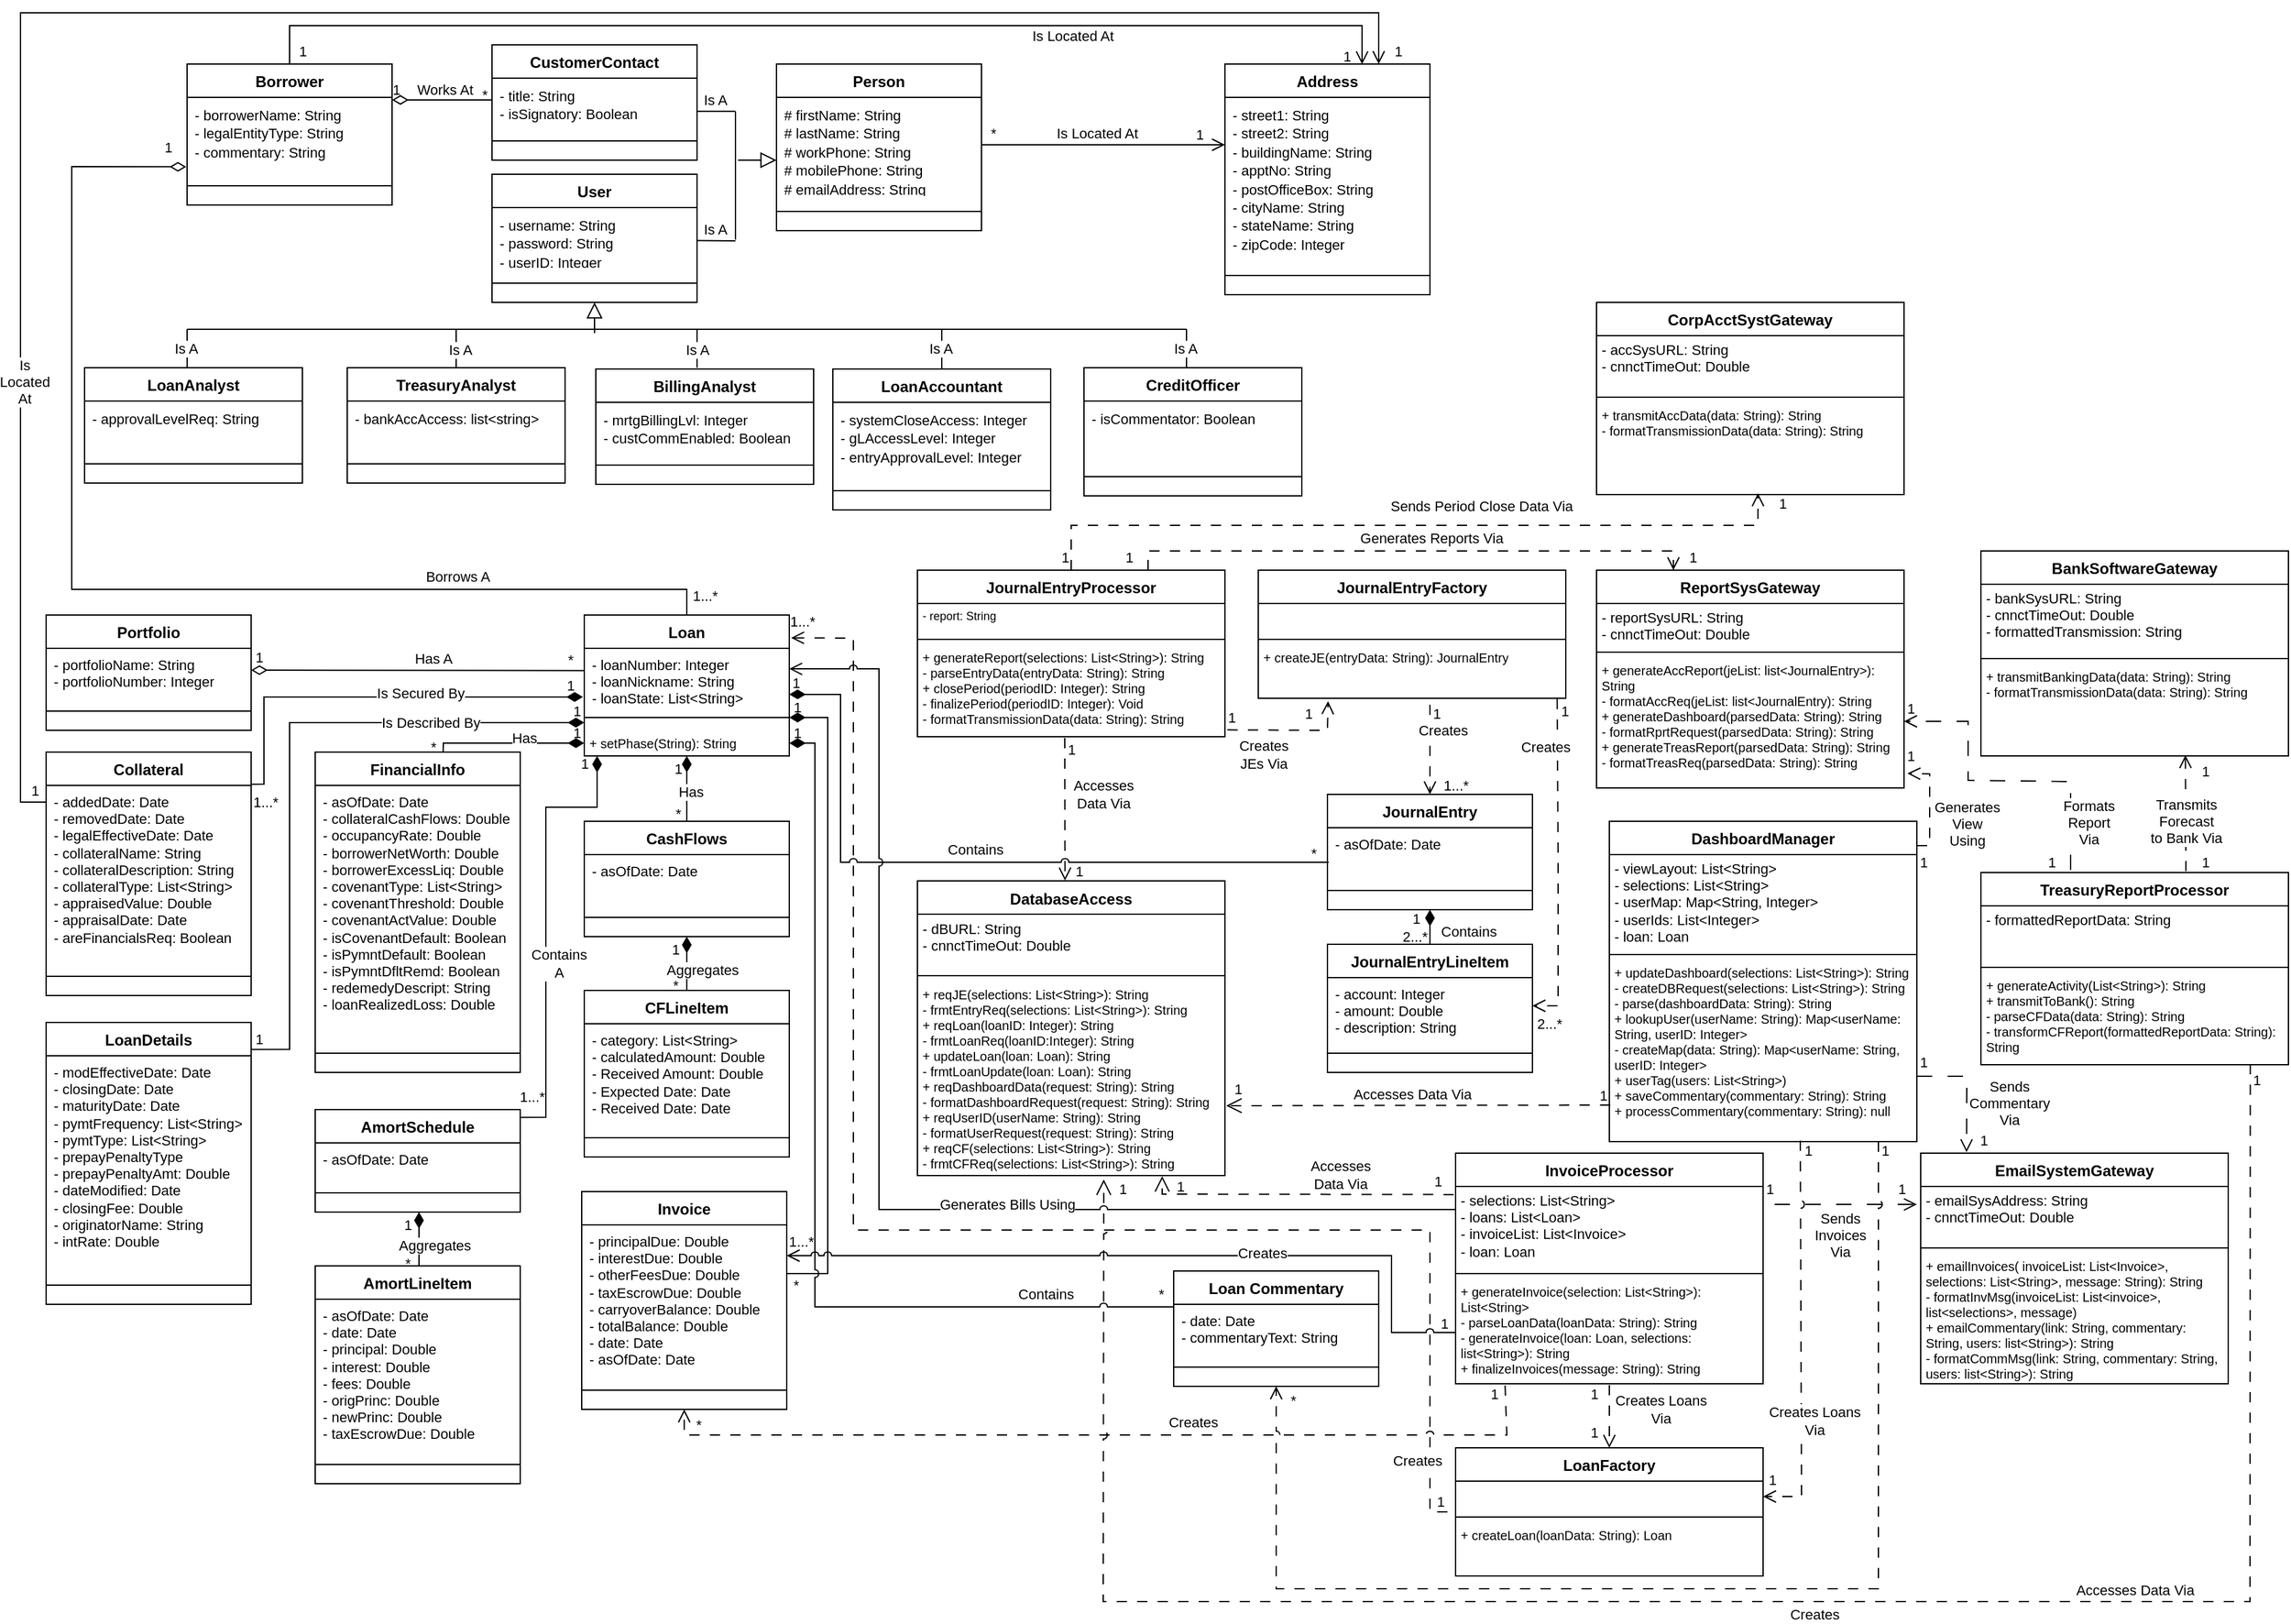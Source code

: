 <mxfile version="26.0.16">
  <diagram name="Page-1" id="tXG55jVxtdDTSZWkihLU">
    <mxGraphModel dx="2088" dy="1442" grid="1" gridSize="10" guides="1" tooltips="1" connect="1" arrows="1" fold="1" page="1" pageScale="1" pageWidth="1100" pageHeight="850" math="0" shadow="0">
      <root>
        <mxCell id="0" />
        <mxCell id="1" parent="0" />
        <mxCell id="dOF6ThdAv8QO7OxwCsO3-43" value="" style="endArrow=none;html=1;rounded=0;entryX=-0.012;entryY=1;entryDx=0;entryDy=0;entryPerimeter=0;exitX=1.009;exitY=0.162;exitDx=0;exitDy=0;exitPerimeter=0;jumpStyle=arc;dashed=1;dashPattern=8 8;startArrow=open;startFill=0;startSize=8;fontStyle=0" parent="1" source="MVc7WZ1SkRlFC5I5kt_B-44" target="z0n3_UW_qCKlOOFNhD-T-37" edge="1">
          <mxGeometry width="50" height="50" relative="1" as="geometry">
            <mxPoint x="200" y="1250" as="sourcePoint" />
            <mxPoint x="800" y="1170" as="targetPoint" />
            <Array as="points">
              <mxPoint x="280" y="428" />
              <mxPoint x="280" y="890" />
              <mxPoint x="730" y="890" />
              <mxPoint x="730" y="1110" />
            </Array>
          </mxGeometry>
        </mxCell>
        <mxCell id="dOF6ThdAv8QO7OxwCsO3-45" value="Creates" style="edgeLabel;html=1;align=center;verticalAlign=middle;resizable=0;points=[];fontStyle=0" parent="dOF6ThdAv8QO7OxwCsO3-43" vertex="1" connectable="0">
          <mxGeometry x="0.712" y="2" relative="1" as="geometry">
            <mxPoint x="-12" y="115" as="offset" />
          </mxGeometry>
        </mxCell>
        <mxCell id="E4u7SWDCAfa03cuSUIF7-13" value="" style="edgeStyle=none;shape=connector;rounded=0;orthogonalLoop=1;jettySize=auto;html=1;strokeColor=default;align=center;verticalAlign=middle;fontFamily=Helvetica;fontSize=11;fontColor=default;labelBackgroundColor=default;endArrow=none;startArrow=block;startFill=0;endSize=6;startSize=10;jumpStyle=none;exitX=0.5;exitY=1;exitDx=0;exitDy=0;fontStyle=0" parent="1" source="MVc7WZ1SkRlFC5I5kt_B-1" edge="1">
          <mxGeometry relative="1" as="geometry">
            <mxPoint x="78" y="190" as="targetPoint" />
            <mxPoint x="77.84" y="161" as="sourcePoint" />
          </mxGeometry>
        </mxCell>
        <mxCell id="E4u7SWDCAfa03cuSUIF7-19" style="edgeStyle=none;shape=connector;rounded=0;orthogonalLoop=1;jettySize=auto;html=1;strokeColor=default;align=center;verticalAlign=middle;fontFamily=Helvetica;fontSize=11;fontColor=default;labelBackgroundColor=default;endArrow=none;exitX=1.003;exitY=0.584;exitDx=0;exitDy=0;exitPerimeter=0;fontStyle=0" parent="1" source="MVc7WZ1SkRlFC5I5kt_B-2" edge="1">
          <mxGeometry relative="1" as="geometry">
            <mxPoint x="188" y="118" as="targetPoint" />
            <mxPoint x="158" y="120" as="sourcePoint" />
          </mxGeometry>
        </mxCell>
        <mxCell id="E4u7SWDCAfa03cuSUIF7-23" value="Is A" style="edgeLabel;html=1;align=center;verticalAlign=middle;resizable=0;points=[];fontFamily=Helvetica;fontSize=11;fontColor=default;labelBackgroundColor=default;fontStyle=0" parent="E4u7SWDCAfa03cuSUIF7-19" vertex="1" connectable="0">
          <mxGeometry x="-0.074" y="-2" relative="1" as="geometry">
            <mxPoint y="-11" as="offset" />
          </mxGeometry>
        </mxCell>
        <mxCell id="MVc7WZ1SkRlFC5I5kt_B-1" value="User" style="swimlane;fontStyle=1;align=center;verticalAlign=top;childLayout=stackLayout;horizontal=1;startSize=26;horizontalStack=0;resizeParent=1;resizeParentMax=0;resizeLast=0;collapsible=1;marginBottom=0;whiteSpace=wrap;html=1;" parent="1" vertex="1">
          <mxGeometry x="-2" y="66" width="160" height="100" as="geometry" />
        </mxCell>
        <mxCell id="MVc7WZ1SkRlFC5I5kt_B-2" value="&lt;font style=&quot;font-size: 11px;&quot;&gt;- username: String&lt;/font&gt;&lt;div&gt;&lt;font style=&quot;font-size: 11px;&quot;&gt;- password: String&lt;/font&gt;&lt;/div&gt;&lt;div&gt;&lt;font style=&quot;font-size: 11px;&quot;&gt;- userID: Integer&lt;/font&gt;&lt;/div&gt;" style="text;strokeColor=none;fillColor=none;align=left;verticalAlign=top;spacingLeft=4;spacingRight=4;overflow=hidden;rotatable=0;points=[[0,0.5],[1,0.5]];portConstraint=eastwest;whiteSpace=wrap;html=1;fontStyle=0" parent="MVc7WZ1SkRlFC5I5kt_B-1" vertex="1">
          <mxGeometry y="26" width="160" height="44" as="geometry" />
        </mxCell>
        <mxCell id="MVc7WZ1SkRlFC5I5kt_B-3" value="" style="line;strokeWidth=1;fillColor=none;align=left;verticalAlign=middle;spacingTop=-1;spacingLeft=3;spacingRight=3;rotatable=0;labelPosition=right;points=[];portConstraint=eastwest;strokeColor=inherit;fontStyle=0" parent="MVc7WZ1SkRlFC5I5kt_B-1" vertex="1">
          <mxGeometry y="70" width="160" height="30" as="geometry" />
        </mxCell>
        <mxCell id="MVc7WZ1SkRlFC5I5kt_B-17" value="Person" style="swimlane;fontStyle=1;align=center;verticalAlign=top;childLayout=stackLayout;horizontal=1;startSize=26;horizontalStack=0;resizeParent=1;resizeParentMax=0;resizeLast=0;collapsible=1;marginBottom=0;whiteSpace=wrap;html=1;" parent="1" vertex="1">
          <mxGeometry x="220" y="-20" width="160" height="130" as="geometry" />
        </mxCell>
        <mxCell id="MVc7WZ1SkRlFC5I5kt_B-18" value="&lt;font style=&quot;font-size: 11px;&quot;&gt;# firstName: String&lt;/font&gt;&lt;div&gt;&lt;font style=&quot;font-size: 11px;&quot;&gt;# lastName: String&lt;/font&gt;&lt;/div&gt;&lt;div&gt;&lt;font style=&quot;font-size: 11px;&quot;&gt;# workPhone: String&lt;/font&gt;&lt;/div&gt;&lt;div&gt;&lt;font style=&quot;font-size: 11px;&quot;&gt;# mobilePhone: String&lt;/font&gt;&lt;/div&gt;&lt;div&gt;&lt;font style=&quot;font-size: 11px;&quot;&gt;# emailAddress: String&lt;/font&gt;&lt;/div&gt;" style="text;strokeColor=none;fillColor=none;align=left;verticalAlign=top;spacingLeft=4;spacingRight=4;overflow=hidden;rotatable=0;points=[[0,0.5],[1,0.5]];portConstraint=eastwest;whiteSpace=wrap;html=1;fontStyle=0" parent="MVc7WZ1SkRlFC5I5kt_B-17" vertex="1">
          <mxGeometry y="26" width="160" height="74" as="geometry" />
        </mxCell>
        <mxCell id="MVc7WZ1SkRlFC5I5kt_B-19" value="" style="line;strokeWidth=1;fillColor=none;align=left;verticalAlign=middle;spacingTop=-1;spacingLeft=3;spacingRight=3;rotatable=0;labelPosition=right;points=[];portConstraint=eastwest;strokeColor=inherit;fontStyle=0" parent="MVc7WZ1SkRlFC5I5kt_B-17" vertex="1">
          <mxGeometry y="100" width="160" height="30" as="geometry" />
        </mxCell>
        <mxCell id="MVc7WZ1SkRlFC5I5kt_B-20" value="CustomerContact" style="swimlane;fontStyle=1;align=center;verticalAlign=top;childLayout=stackLayout;horizontal=1;startSize=26;horizontalStack=0;resizeParent=1;resizeParentMax=0;resizeLast=0;collapsible=1;marginBottom=0;whiteSpace=wrap;html=1;" parent="1" vertex="1">
          <mxGeometry x="-2" y="-35" width="160" height="90" as="geometry" />
        </mxCell>
        <mxCell id="MVc7WZ1SkRlFC5I5kt_B-21" value="&lt;font style=&quot;font-size: 11px;&quot;&gt;- title: String&lt;/font&gt;&lt;div&gt;&lt;font style=&quot;font-size: 11px;&quot;&gt;- isSignatory: Boolean&lt;/font&gt;&lt;/div&gt;" style="text;strokeColor=none;fillColor=none;align=left;verticalAlign=top;spacingLeft=4;spacingRight=4;overflow=hidden;rotatable=0;points=[[0,0.5],[1,0.5]];portConstraint=eastwest;whiteSpace=wrap;html=1;fontStyle=0" parent="MVc7WZ1SkRlFC5I5kt_B-20" vertex="1">
          <mxGeometry y="26" width="160" height="34" as="geometry" />
        </mxCell>
        <mxCell id="MVc7WZ1SkRlFC5I5kt_B-22" value="" style="line;strokeWidth=1;fillColor=none;align=left;verticalAlign=middle;spacingTop=-1;spacingLeft=3;spacingRight=3;rotatable=0;labelPosition=right;points=[];portConstraint=eastwest;strokeColor=inherit;fontStyle=0" parent="MVc7WZ1SkRlFC5I5kt_B-20" vertex="1">
          <mxGeometry y="60" width="160" height="30" as="geometry" />
        </mxCell>
        <mxCell id="MVc7WZ1SkRlFC5I5kt_B-23" value="LoanAccountant" style="swimlane;fontStyle=1;align=center;verticalAlign=top;childLayout=stackLayout;horizontal=1;startSize=26;horizontalStack=0;resizeParent=1;resizeParentMax=0;resizeLast=0;collapsible=1;marginBottom=0;whiteSpace=wrap;html=1;" parent="1" vertex="1">
          <mxGeometry x="264" y="218" width="170" height="110" as="geometry" />
        </mxCell>
        <mxCell id="MVc7WZ1SkRlFC5I5kt_B-24" value="&lt;font style=&quot;font-size: 11px;&quot;&gt;- systemCloseAccess: Integer&lt;/font&gt;&lt;div&gt;&lt;font style=&quot;font-size: 11px;&quot;&gt;- gLAccessLevel: Integer&lt;/font&gt;&lt;/div&gt;&lt;div&gt;&lt;font style=&quot;font-size: 11px;&quot;&gt;- entryApprovalLevel: Integer&lt;/font&gt;&lt;/div&gt;" style="text;strokeColor=none;fillColor=none;align=left;verticalAlign=top;spacingLeft=4;spacingRight=4;overflow=hidden;rotatable=0;points=[[0,0.5],[1,0.5]];portConstraint=eastwest;whiteSpace=wrap;html=1;fontStyle=0" parent="MVc7WZ1SkRlFC5I5kt_B-23" vertex="1">
          <mxGeometry y="26" width="170" height="54" as="geometry" />
        </mxCell>
        <mxCell id="MVc7WZ1SkRlFC5I5kt_B-25" value="" style="line;strokeWidth=1;fillColor=none;align=left;verticalAlign=middle;spacingTop=-1;spacingLeft=3;spacingRight=3;rotatable=0;labelPosition=right;points=[];portConstraint=eastwest;strokeColor=inherit;fontStyle=0" parent="MVc7WZ1SkRlFC5I5kt_B-23" vertex="1">
          <mxGeometry y="80" width="170" height="30" as="geometry" />
        </mxCell>
        <mxCell id="MVc7WZ1SkRlFC5I5kt_B-26" value="LoanAnalyst" style="swimlane;fontStyle=1;align=center;verticalAlign=top;childLayout=stackLayout;horizontal=1;startSize=26;horizontalStack=0;resizeParent=1;resizeParentMax=0;resizeLast=0;collapsible=1;marginBottom=0;whiteSpace=wrap;html=1;" parent="1" vertex="1">
          <mxGeometry x="-320" y="217" width="170" height="90" as="geometry" />
        </mxCell>
        <mxCell id="MVc7WZ1SkRlFC5I5kt_B-27" value="&lt;font style=&quot;font-size: 11px;&quot;&gt;- approvalLevelReq: String&lt;/font&gt;&lt;div&gt;&lt;font style=&quot;font-size: 11px;&quot;&gt;&lt;br&gt;&lt;/font&gt;&lt;/div&gt;&lt;div&gt;&lt;br&gt;&lt;/div&gt;" style="text;strokeColor=none;fillColor=none;align=left;verticalAlign=top;spacingLeft=4;spacingRight=4;overflow=hidden;rotatable=0;points=[[0,0.5],[1,0.5]];portConstraint=eastwest;whiteSpace=wrap;html=1;fontStyle=0" parent="MVc7WZ1SkRlFC5I5kt_B-26" vertex="1">
          <mxGeometry y="26" width="170" height="34" as="geometry" />
        </mxCell>
        <mxCell id="MVc7WZ1SkRlFC5I5kt_B-28" value="" style="line;strokeWidth=1;fillColor=none;align=left;verticalAlign=middle;spacingTop=-1;spacingLeft=3;spacingRight=3;rotatable=0;labelPosition=right;points=[];portConstraint=eastwest;strokeColor=inherit;fontStyle=0" parent="MVc7WZ1SkRlFC5I5kt_B-26" vertex="1">
          <mxGeometry y="60" width="170" height="30" as="geometry" />
        </mxCell>
        <mxCell id="MVc7WZ1SkRlFC5I5kt_B-29" value="BillingAnalyst" style="swimlane;fontStyle=1;align=center;verticalAlign=top;childLayout=stackLayout;horizontal=1;startSize=26;horizontalStack=0;resizeParent=1;resizeParentMax=0;resizeLast=0;collapsible=1;marginBottom=0;whiteSpace=wrap;html=1;" parent="1" vertex="1">
          <mxGeometry x="79" y="218" width="170" height="90" as="geometry" />
        </mxCell>
        <mxCell id="MVc7WZ1SkRlFC5I5kt_B-30" value="&lt;font style=&quot;font-size: 11px;&quot;&gt;- mrtgBillingLvl: Integer&lt;br&gt;&lt;/font&gt;&lt;div&gt;&lt;font style=&quot;font-size: 11px;&quot;&gt;- custCommEnabled: Boolean&lt;/font&gt;&lt;/div&gt;" style="text;strokeColor=none;fillColor=none;align=left;verticalAlign=top;spacingLeft=4;spacingRight=4;overflow=hidden;rotatable=0;points=[[0,0.5],[1,0.5]];portConstraint=eastwest;whiteSpace=wrap;html=1;fontStyle=0" parent="MVc7WZ1SkRlFC5I5kt_B-29" vertex="1">
          <mxGeometry y="26" width="170" height="34" as="geometry" />
        </mxCell>
        <mxCell id="MVc7WZ1SkRlFC5I5kt_B-31" value="" style="line;strokeWidth=1;fillColor=none;align=left;verticalAlign=middle;spacingTop=-1;spacingLeft=3;spacingRight=3;rotatable=0;labelPosition=right;points=[];portConstraint=eastwest;strokeColor=inherit;fontStyle=0" parent="MVc7WZ1SkRlFC5I5kt_B-29" vertex="1">
          <mxGeometry y="60" width="170" height="30" as="geometry" />
        </mxCell>
        <mxCell id="MVc7WZ1SkRlFC5I5kt_B-32" value="CreditOfficer" style="swimlane;fontStyle=1;align=center;verticalAlign=top;childLayout=stackLayout;horizontal=1;startSize=26;horizontalStack=0;resizeParent=1;resizeParentMax=0;resizeLast=0;collapsible=1;marginBottom=0;whiteSpace=wrap;html=1;" parent="1" vertex="1">
          <mxGeometry x="460" y="217" width="170" height="100" as="geometry" />
        </mxCell>
        <mxCell id="MVc7WZ1SkRlFC5I5kt_B-33" value="&lt;div&gt;&lt;font style=&quot;font-size: 11px;&quot;&gt;&lt;span style=&quot;background-color: transparent; color: light-dark(rgb(0, 0, 0), rgb(255, 255, 255));&quot;&gt;- isCommentator: Boolean&lt;/span&gt;&lt;br&gt;&lt;/font&gt;&lt;/div&gt;&lt;div&gt;&lt;span style=&quot;background-color: transparent; color: light-dark(rgb(0, 0, 0), rgb(255, 255, 255));&quot;&gt;&lt;font style=&quot;font-size: 11px;&quot;&gt;&lt;br&gt;&lt;/font&gt;&lt;/span&gt;&lt;/div&gt;&lt;div&gt;&lt;br&gt;&lt;/div&gt;" style="text;strokeColor=none;fillColor=none;align=left;verticalAlign=top;spacingLeft=4;spacingRight=4;overflow=hidden;rotatable=0;points=[[0,0.5],[1,0.5]];portConstraint=eastwest;whiteSpace=wrap;html=1;fontStyle=0" parent="MVc7WZ1SkRlFC5I5kt_B-32" vertex="1">
          <mxGeometry y="26" width="170" height="44" as="geometry" />
        </mxCell>
        <mxCell id="MVc7WZ1SkRlFC5I5kt_B-34" value="" style="line;strokeWidth=1;fillColor=none;align=left;verticalAlign=middle;spacingTop=-1;spacingLeft=3;spacingRight=3;rotatable=0;labelPosition=right;points=[];portConstraint=eastwest;strokeColor=inherit;fontStyle=0" parent="MVc7WZ1SkRlFC5I5kt_B-32" vertex="1">
          <mxGeometry y="70" width="170" height="30" as="geometry" />
        </mxCell>
        <mxCell id="MVc7WZ1SkRlFC5I5kt_B-35" value="TreasuryAnalyst" style="swimlane;fontStyle=1;align=center;verticalAlign=top;childLayout=stackLayout;horizontal=1;startSize=26;horizontalStack=0;resizeParent=1;resizeParentMax=0;resizeLast=0;collapsible=1;marginBottom=0;whiteSpace=wrap;html=1;" parent="1" vertex="1">
          <mxGeometry x="-115" y="217" width="170" height="90" as="geometry" />
        </mxCell>
        <mxCell id="MVc7WZ1SkRlFC5I5kt_B-36" value="&lt;font style=&quot;font-size: 11px;&quot;&gt;- bankAccAccess: list&amp;lt;string&amp;gt;&lt;/font&gt;&lt;div&gt;&lt;br&gt;&lt;/div&gt;" style="text;strokeColor=none;fillColor=none;align=left;verticalAlign=top;spacingLeft=4;spacingRight=4;overflow=hidden;rotatable=0;points=[[0,0.5],[1,0.5]];portConstraint=eastwest;whiteSpace=wrap;html=1;fontStyle=0" parent="MVc7WZ1SkRlFC5I5kt_B-35" vertex="1">
          <mxGeometry y="26" width="170" height="34" as="geometry" />
        </mxCell>
        <mxCell id="MVc7WZ1SkRlFC5I5kt_B-37" value="" style="line;strokeWidth=1;fillColor=none;align=left;verticalAlign=middle;spacingTop=-1;spacingLeft=3;spacingRight=3;rotatable=0;labelPosition=right;points=[];portConstraint=eastwest;strokeColor=inherit;fontStyle=0" parent="MVc7WZ1SkRlFC5I5kt_B-35" vertex="1">
          <mxGeometry y="60" width="170" height="30" as="geometry" />
        </mxCell>
        <mxCell id="MVc7WZ1SkRlFC5I5kt_B-38" value="Address" style="swimlane;fontStyle=1;align=center;verticalAlign=top;childLayout=stackLayout;horizontal=1;startSize=26;horizontalStack=0;resizeParent=1;resizeParentMax=0;resizeLast=0;collapsible=1;marginBottom=0;whiteSpace=wrap;html=1;" parent="1" vertex="1">
          <mxGeometry x="570" y="-20" width="160" height="180" as="geometry" />
        </mxCell>
        <mxCell id="MVc7WZ1SkRlFC5I5kt_B-39" value="&lt;font style=&quot;font-size: 11px;&quot;&gt;- street1: String&lt;/font&gt;&lt;div&gt;&lt;font style=&quot;font-size: 11px;&quot;&gt;- street2: String&lt;/font&gt;&lt;/div&gt;&lt;div&gt;&lt;font style=&quot;font-size: 11px;&quot;&gt;- buildingName: String&lt;/font&gt;&lt;/div&gt;&lt;div&gt;&lt;font style=&quot;font-size: 11px;&quot;&gt;- apptNo: String&lt;/font&gt;&lt;/div&gt;&lt;div&gt;&lt;font style=&quot;font-size: 11px;&quot;&gt;- postOfficeBox: String&lt;/font&gt;&lt;/div&gt;&lt;div&gt;&lt;font style=&quot;font-size: 11px;&quot;&gt;- cityName: String&lt;/font&gt;&lt;/div&gt;&lt;div&gt;&lt;font style=&quot;font-size: 11px;&quot;&gt;- stateName: String&lt;/font&gt;&lt;/div&gt;&lt;div&gt;&lt;font style=&quot;font-size: 11px;&quot;&gt;- zipCode: Integer&lt;/font&gt;&lt;/div&gt;" style="text;strokeColor=none;fillColor=none;align=left;verticalAlign=top;spacingLeft=4;spacingRight=4;overflow=hidden;rotatable=0;points=[[0,0.5],[1,0.5]];portConstraint=eastwest;whiteSpace=wrap;html=1;fontStyle=0" parent="MVc7WZ1SkRlFC5I5kt_B-38" vertex="1">
          <mxGeometry y="26" width="160" height="124" as="geometry" />
        </mxCell>
        <mxCell id="MVc7WZ1SkRlFC5I5kt_B-40" value="" style="line;strokeWidth=1;fillColor=none;align=left;verticalAlign=middle;spacingTop=-1;spacingLeft=3;spacingRight=3;rotatable=0;labelPosition=right;points=[];portConstraint=eastwest;strokeColor=inherit;fontStyle=0" parent="MVc7WZ1SkRlFC5I5kt_B-38" vertex="1">
          <mxGeometry y="150" width="160" height="30" as="geometry" />
        </mxCell>
        <mxCell id="MVc7WZ1SkRlFC5I5kt_B-44" value="Loan" style="swimlane;fontStyle=1;align=center;verticalAlign=top;childLayout=stackLayout;horizontal=1;startSize=26;horizontalStack=0;resizeParent=1;resizeParentMax=0;resizeLast=0;collapsible=1;marginBottom=0;whiteSpace=wrap;html=1;" parent="1" vertex="1">
          <mxGeometry x="70" y="410" width="160" height="110" as="geometry" />
        </mxCell>
        <mxCell id="MVc7WZ1SkRlFC5I5kt_B-45" value="- loanNumber: Integer&lt;div&gt;- loanNickname: String&lt;/div&gt;&lt;div&gt;- loanState: List&amp;lt;String&amp;gt;&lt;/div&gt;" style="text;strokeColor=none;fillColor=none;align=left;verticalAlign=top;spacingLeft=4;spacingRight=4;overflow=hidden;rotatable=0;points=[[0,0.5],[1,0.5]];portConstraint=eastwest;whiteSpace=wrap;html=1;fontSize=11;fontStyle=0" parent="MVc7WZ1SkRlFC5I5kt_B-44" vertex="1">
          <mxGeometry y="26" width="160" height="44" as="geometry" />
        </mxCell>
        <mxCell id="MVc7WZ1SkRlFC5I5kt_B-46" value="" style="line;strokeWidth=1;fillColor=none;align=left;verticalAlign=middle;spacingTop=-1;spacingLeft=3;spacingRight=3;rotatable=0;labelPosition=right;points=[];portConstraint=eastwest;strokeColor=inherit;fontStyle=0" parent="MVc7WZ1SkRlFC5I5kt_B-44" vertex="1">
          <mxGeometry y="70" width="160" height="20" as="geometry" />
        </mxCell>
        <mxCell id="dOF6ThdAv8QO7OxwCsO3-15" value="&lt;div style=&quot;text-align: center;&quot;&gt;+ setPhase(String): String&lt;/div&gt;" style="text;strokeColor=none;fillColor=none;align=left;verticalAlign=top;spacingLeft=4;spacingRight=4;overflow=hidden;rotatable=0;points=[[0,0.5],[1,0.5]];portConstraint=eastwest;whiteSpace=wrap;html=1;fontSize=10;spacing=0;fontStyle=0" parent="MVc7WZ1SkRlFC5I5kt_B-44" vertex="1">
          <mxGeometry y="90" width="160" height="20" as="geometry" />
        </mxCell>
        <mxCell id="MVc7WZ1SkRlFC5I5kt_B-47" value="Portfolio" style="swimlane;fontStyle=1;align=center;verticalAlign=top;childLayout=stackLayout;horizontal=1;startSize=26;horizontalStack=0;resizeParent=1;resizeParentMax=0;resizeLast=0;collapsible=1;marginBottom=0;whiteSpace=wrap;html=1;" parent="1" vertex="1">
          <mxGeometry x="-350" y="410" width="160" height="90" as="geometry" />
        </mxCell>
        <mxCell id="MVc7WZ1SkRlFC5I5kt_B-48" value="&lt;font&gt;- portfolioName: String&lt;/font&gt;&lt;div&gt;&lt;font&gt;- portfolioNumber: Integer&lt;/font&gt;&lt;/div&gt;" style="text;strokeColor=none;fillColor=none;align=left;verticalAlign=top;spacingLeft=4;spacingRight=4;overflow=hidden;rotatable=0;points=[[0,0.5],[1,0.5]];portConstraint=eastwest;whiteSpace=wrap;html=1;fontSize=11;fontStyle=0" parent="MVc7WZ1SkRlFC5I5kt_B-47" vertex="1">
          <mxGeometry y="26" width="160" height="34" as="geometry" />
        </mxCell>
        <mxCell id="MVc7WZ1SkRlFC5I5kt_B-49" value="" style="line;strokeWidth=1;fillColor=none;align=left;verticalAlign=middle;spacingTop=-1;spacingLeft=3;spacingRight=3;rotatable=0;labelPosition=right;points=[];portConstraint=eastwest;strokeColor=inherit;fontStyle=0" parent="MVc7WZ1SkRlFC5I5kt_B-47" vertex="1">
          <mxGeometry y="60" width="160" height="30" as="geometry" />
        </mxCell>
        <mxCell id="MVc7WZ1SkRlFC5I5kt_B-59" value="FinancialInfo" style="swimlane;fontStyle=1;align=center;verticalAlign=top;childLayout=stackLayout;horizontal=1;startSize=26;horizontalStack=0;resizeParent=1;resizeParentMax=0;resizeLast=0;collapsible=1;marginBottom=0;whiteSpace=wrap;html=1;" parent="1" vertex="1">
          <mxGeometry x="-140" y="517" width="160" height="250" as="geometry" />
        </mxCell>
        <mxCell id="MVc7WZ1SkRlFC5I5kt_B-60" value="- asOfDate: Date&lt;div&gt;- collateralCashFlows: Double&lt;/div&gt;&lt;div&gt;- occupancyRate: Double&lt;/div&gt;&lt;div&gt;- borrowerNetWorth: Double&lt;/div&gt;&lt;div&gt;- borrowerExcessLiq: Double&lt;/div&gt;&lt;div&gt;&lt;span style=&quot;background-color: transparent; color: light-dark(rgb(0, 0, 0), rgb(255, 255, 255));&quot;&gt;- covenantType: List&amp;lt;String&amp;gt;&lt;/span&gt;&lt;br&gt;&lt;/div&gt;&lt;div&gt;&lt;div&gt;- covenantThreshold: Double&lt;/div&gt;&lt;div&gt;- covenantActValue: Double&lt;/div&gt;&lt;div&gt;&lt;span style=&quot;background-color: transparent; color: light-dark(rgb(0, 0, 0), rgb(255, 255, 255));&quot;&gt;- isCovenantDefault: Boolean&lt;/span&gt;&lt;br&gt;&lt;/div&gt;&lt;div&gt;&lt;span style=&quot;background-color: transparent; color: light-dark(rgb(0, 0, 0), rgb(255, 255, 255));&quot;&gt;- isPymntDefault: Boolean&lt;/span&gt;&lt;/div&gt;&lt;div&gt;&lt;span style=&quot;background-color: transparent; color: light-dark(rgb(0, 0, 0), rgb(255, 255, 255));&quot;&gt;- isPymntDfltRemd: Boolean&lt;/span&gt;&lt;/div&gt;&lt;div&gt;&lt;span style=&quot;background-color: transparent; color: light-dark(rgb(0, 0, 0), rgb(255, 255, 255));&quot;&gt;- redemedyDescript: String&lt;/span&gt;&lt;/div&gt;&lt;div&gt;- loanRealizedLoss: Double&lt;/div&gt;&lt;div&gt;&lt;br&gt;&lt;/div&gt;&lt;/div&gt;&lt;div&gt;&lt;div&gt;&lt;br&gt;&lt;div&gt;&lt;br&gt;&lt;/div&gt;&lt;/div&gt;&lt;/div&gt;" style="text;strokeColor=none;fillColor=none;align=left;verticalAlign=top;spacingLeft=4;spacingRight=4;overflow=hidden;rotatable=0;points=[[0,0.5],[1,0.5]];portConstraint=eastwest;whiteSpace=wrap;html=1;fontSize=11;fontStyle=0" parent="MVc7WZ1SkRlFC5I5kt_B-59" vertex="1">
          <mxGeometry y="26" width="160" height="194" as="geometry" />
        </mxCell>
        <mxCell id="MVc7WZ1SkRlFC5I5kt_B-61" value="" style="line;strokeWidth=1;fillColor=none;align=left;verticalAlign=middle;spacingTop=-1;spacingLeft=3;spacingRight=3;rotatable=0;labelPosition=right;points=[];portConstraint=eastwest;strokeColor=inherit;fontStyle=0" parent="MVc7WZ1SkRlFC5I5kt_B-59" vertex="1">
          <mxGeometry y="220" width="160" height="30" as="geometry" />
        </mxCell>
        <mxCell id="MVc7WZ1SkRlFC5I5kt_B-65" value="LoanDetails" style="swimlane;fontStyle=1;align=center;verticalAlign=top;childLayout=stackLayout;horizontal=1;startSize=26;horizontalStack=0;resizeParent=1;resizeParentMax=0;resizeLast=0;collapsible=1;marginBottom=0;whiteSpace=wrap;html=1;" parent="1" vertex="1">
          <mxGeometry x="-350" y="728" width="160" height="220" as="geometry" />
        </mxCell>
        <mxCell id="MVc7WZ1SkRlFC5I5kt_B-66" value="&lt;div&gt;- modEffectiveDate: Date&lt;/div&gt;- closingDate: Date&lt;div&gt;- maturityDate: Date&lt;/div&gt;&lt;div&gt;- pymtFrequency: List&amp;lt;String&amp;gt;&lt;/div&gt;&lt;div&gt;- pymtType: List&amp;lt;String&amp;gt;&lt;/div&gt;&lt;div&gt;- prepayPenaltyType&lt;/div&gt;&lt;div&gt;- prepayPenaltyAmt: Double&lt;br&gt;&lt;div&gt;- dateModified: Date&lt;/div&gt;&lt;div&gt;- closingFee: Double&lt;/div&gt;&lt;div&gt;- originatorName: String&lt;/div&gt;&lt;div&gt;- intRate: Double&lt;/div&gt;&lt;div&gt;&lt;br&gt;&lt;/div&gt;&lt;div&gt;&lt;br&gt;&lt;div&gt;&lt;br&gt;&lt;/div&gt;&lt;/div&gt;&lt;/div&gt;" style="text;strokeColor=none;fillColor=none;align=left;verticalAlign=top;spacingLeft=4;spacingRight=4;overflow=hidden;rotatable=0;points=[[0,0.5],[1,0.5]];portConstraint=eastwest;whiteSpace=wrap;html=1;fontSize=11;fontStyle=0" parent="MVc7WZ1SkRlFC5I5kt_B-65" vertex="1">
          <mxGeometry y="26" width="160" height="164" as="geometry" />
        </mxCell>
        <mxCell id="MVc7WZ1SkRlFC5I5kt_B-67" value="" style="line;strokeWidth=1;fillColor=none;align=left;verticalAlign=middle;spacingTop=-1;spacingLeft=3;spacingRight=3;rotatable=0;labelPosition=right;points=[];portConstraint=eastwest;strokeColor=inherit;fontStyle=0" parent="MVc7WZ1SkRlFC5I5kt_B-65" vertex="1">
          <mxGeometry y="190" width="160" height="30" as="geometry" />
        </mxCell>
        <mxCell id="MVc7WZ1SkRlFC5I5kt_B-68" value="CashFlows" style="swimlane;fontStyle=1;align=center;verticalAlign=top;childLayout=stackLayout;horizontal=1;startSize=26;horizontalStack=0;resizeParent=1;resizeParentMax=0;resizeLast=0;collapsible=1;marginBottom=0;whiteSpace=wrap;html=1;" parent="1" vertex="1">
          <mxGeometry x="70" y="571" width="160" height="90" as="geometry" />
        </mxCell>
        <mxCell id="MVc7WZ1SkRlFC5I5kt_B-69" value="- asOfDate: Date&lt;div&gt;&lt;br&gt;&lt;/div&gt;" style="text;strokeColor=none;fillColor=none;align=left;verticalAlign=top;spacingLeft=4;spacingRight=4;overflow=hidden;rotatable=0;points=[[0,0.5],[1,0.5]];portConstraint=eastwest;whiteSpace=wrap;html=1;fontSize=11;fontStyle=0" parent="MVc7WZ1SkRlFC5I5kt_B-68" vertex="1">
          <mxGeometry y="26" width="160" height="34" as="geometry" />
        </mxCell>
        <mxCell id="MVc7WZ1SkRlFC5I5kt_B-70" value="" style="line;strokeWidth=1;fillColor=none;align=left;verticalAlign=middle;spacingTop=-1;spacingLeft=3;spacingRight=3;rotatable=0;labelPosition=right;points=[];portConstraint=eastwest;strokeColor=inherit;fontStyle=0" parent="MVc7WZ1SkRlFC5I5kt_B-68" vertex="1">
          <mxGeometry y="60" width="160" height="30" as="geometry" />
        </mxCell>
        <mxCell id="MVc7WZ1SkRlFC5I5kt_B-71" value="Collateral" style="swimlane;fontStyle=1;align=center;verticalAlign=top;childLayout=stackLayout;horizontal=1;startSize=26;horizontalStack=0;resizeParent=1;resizeParentMax=0;resizeLast=0;collapsible=1;marginBottom=0;whiteSpace=wrap;html=1;" parent="1" vertex="1">
          <mxGeometry x="-350" y="517" width="160" height="190" as="geometry" />
        </mxCell>
        <mxCell id="MVc7WZ1SkRlFC5I5kt_B-72" value="&lt;div&gt;- addedDate: Date&lt;/div&gt;&lt;div&gt;- removedDate: Date&lt;/div&gt;&lt;div&gt;- legalEffectiveDate: Date&lt;/div&gt;&lt;div&gt;- collateralName: String&lt;/div&gt;&lt;div&gt;- collateralDescription: String&lt;/div&gt;&lt;div&gt;- collateralType: List&amp;lt;String&amp;gt;&lt;/div&gt;&lt;div&gt;- appraisedValue: Double&lt;/div&gt;&lt;div&gt;- appraisalDate: Date&lt;/div&gt;&lt;div&gt;- areFinancialsReq: Boolean&lt;/div&gt;&lt;div&gt;&lt;br&gt;&lt;/div&gt;&lt;div&gt;&lt;br&gt;&lt;/div&gt;" style="text;strokeColor=none;fillColor=none;align=left;verticalAlign=top;spacingLeft=4;spacingRight=4;overflow=hidden;rotatable=0;points=[[0,0.5],[1,0.5]];portConstraint=eastwest;whiteSpace=wrap;html=1;fontSize=11;fontStyle=0" parent="MVc7WZ1SkRlFC5I5kt_B-71" vertex="1">
          <mxGeometry y="26" width="160" height="134" as="geometry" />
        </mxCell>
        <mxCell id="MVc7WZ1SkRlFC5I5kt_B-73" value="" style="line;strokeWidth=1;fillColor=none;align=left;verticalAlign=middle;spacingTop=-1;spacingLeft=3;spacingRight=3;rotatable=0;labelPosition=right;points=[];portConstraint=eastwest;strokeColor=inherit;fontStyle=0" parent="MVc7WZ1SkRlFC5I5kt_B-71" vertex="1">
          <mxGeometry y="160" width="160" height="30" as="geometry" />
        </mxCell>
        <mxCell id="MVc7WZ1SkRlFC5I5kt_B-77" value="Invoice" style="swimlane;fontStyle=1;align=center;verticalAlign=top;childLayout=stackLayout;horizontal=1;startSize=26;horizontalStack=0;resizeParent=1;resizeParentMax=0;resizeLast=0;collapsible=1;marginBottom=0;whiteSpace=wrap;html=1;" parent="1" vertex="1">
          <mxGeometry x="68" y="860" width="160" height="170" as="geometry" />
        </mxCell>
        <mxCell id="MVc7WZ1SkRlFC5I5kt_B-78" value="&lt;div&gt;- principalDue: Double&lt;/div&gt;&lt;div&gt;- interestDue: Double&lt;/div&gt;&lt;div&gt;- otherFeesDue: Double&lt;/div&gt;&lt;div&gt;- taxEscrowDue: Double&lt;/div&gt;&lt;div&gt;- carryoverBalance: Double&lt;/div&gt;&lt;div&gt;- totalBalance: Double&lt;/div&gt;&lt;div&gt;- date: Date&lt;/div&gt;&lt;div&gt;- asOfDate: Date&lt;/div&gt;" style="text;strokeColor=none;fillColor=none;align=left;verticalAlign=top;spacingLeft=4;spacingRight=4;overflow=hidden;rotatable=0;points=[[0,0.5],[1,0.5]];portConstraint=eastwest;whiteSpace=wrap;html=1;fontSize=11;fontStyle=0" parent="MVc7WZ1SkRlFC5I5kt_B-77" vertex="1">
          <mxGeometry y="26" width="160" height="114" as="geometry" />
        </mxCell>
        <mxCell id="MVc7WZ1SkRlFC5I5kt_B-79" value="" style="line;strokeWidth=1;fillColor=none;align=left;verticalAlign=middle;spacingTop=-1;spacingLeft=3;spacingRight=3;rotatable=0;labelPosition=right;points=[];portConstraint=eastwest;strokeColor=inherit;fontStyle=0" parent="MVc7WZ1SkRlFC5I5kt_B-77" vertex="1">
          <mxGeometry y="140" width="160" height="30" as="geometry" />
        </mxCell>
        <mxCell id="MVc7WZ1SkRlFC5I5kt_B-84" value="CFLineItem" style="swimlane;fontStyle=1;align=center;verticalAlign=top;childLayout=stackLayout;horizontal=1;startSize=26;horizontalStack=0;resizeParent=1;resizeParentMax=0;resizeLast=0;collapsible=1;marginBottom=0;whiteSpace=wrap;html=1;" parent="1" vertex="1">
          <mxGeometry x="70" y="703" width="160" height="130" as="geometry" />
        </mxCell>
        <mxCell id="MVc7WZ1SkRlFC5I5kt_B-85" value="&lt;div&gt;&lt;span style=&quot;background-color: transparent; color: light-dark(rgb(0, 0, 0), rgb(255, 255, 255));&quot;&gt;- category: List&amp;lt;String&amp;gt;&lt;/span&gt;&lt;br&gt;&lt;/div&gt;&lt;div&gt;- calculatedAmount: Double&lt;/div&gt;&lt;div&gt;- Received Amoun&lt;span style=&quot;background-color: transparent; color: light-dark(rgb(0, 0, 0), rgb(255, 255, 255));&quot;&gt;t: Double&lt;/span&gt;&lt;/div&gt;&lt;div&gt;&lt;span style=&quot;background-color: transparent; color: light-dark(rgb(0, 0, 0), rgb(255, 255, 255));&quot;&gt;- Expected Date: Date&lt;/span&gt;&lt;/div&gt;&lt;div&gt;&lt;span style=&quot;background-color: transparent; color: light-dark(rgb(0, 0, 0), rgb(255, 255, 255));&quot;&gt;- Received Date: Date&lt;/span&gt;&lt;/div&gt;" style="text;strokeColor=none;fillColor=none;align=left;verticalAlign=top;spacingLeft=4;spacingRight=4;overflow=hidden;rotatable=0;points=[[0,0.5],[1,0.5]];portConstraint=eastwest;whiteSpace=wrap;html=1;fontSize=11;fontStyle=0" parent="MVc7WZ1SkRlFC5I5kt_B-84" vertex="1">
          <mxGeometry y="26" width="160" height="74" as="geometry" />
        </mxCell>
        <mxCell id="MVc7WZ1SkRlFC5I5kt_B-86" value="" style="line;strokeWidth=1;fillColor=none;align=left;verticalAlign=middle;spacingTop=-1;spacingLeft=3;spacingRight=3;rotatable=0;labelPosition=right;points=[];portConstraint=eastwest;strokeColor=inherit;fontStyle=0" parent="MVc7WZ1SkRlFC5I5kt_B-84" vertex="1">
          <mxGeometry y="100" width="160" height="30" as="geometry" />
        </mxCell>
        <mxCell id="MVc7WZ1SkRlFC5I5kt_B-90" value="JournalEntry" style="swimlane;fontStyle=1;align=center;verticalAlign=top;childLayout=stackLayout;horizontal=1;startSize=26;horizontalStack=0;resizeParent=1;resizeParentMax=0;resizeLast=0;collapsible=1;marginBottom=0;whiteSpace=wrap;html=1;" parent="1" vertex="1">
          <mxGeometry x="650" y="550" width="160" height="90" as="geometry" />
        </mxCell>
        <mxCell id="MVc7WZ1SkRlFC5I5kt_B-91" value="- asOfDate: Date&lt;div&gt;&lt;br&gt;&lt;/div&gt;" style="text;strokeColor=none;fillColor=none;align=left;verticalAlign=top;spacingLeft=4;spacingRight=4;overflow=hidden;rotatable=0;points=[[0,0.5],[1,0.5]];portConstraint=eastwest;whiteSpace=wrap;html=1;fontSize=11;fontStyle=0" parent="MVc7WZ1SkRlFC5I5kt_B-90" vertex="1">
          <mxGeometry y="26" width="160" height="34" as="geometry" />
        </mxCell>
        <mxCell id="MVc7WZ1SkRlFC5I5kt_B-92" value="" style="line;strokeWidth=1;fillColor=none;align=left;verticalAlign=middle;spacingTop=-1;spacingLeft=3;spacingRight=3;rotatable=0;labelPosition=right;points=[];portConstraint=eastwest;strokeColor=inherit;fontStyle=0" parent="MVc7WZ1SkRlFC5I5kt_B-90" vertex="1">
          <mxGeometry y="60" width="160" height="30" as="geometry" />
        </mxCell>
        <mxCell id="MVc7WZ1SkRlFC5I5kt_B-105" value="Loan Commentary" style="swimlane;fontStyle=1;align=center;verticalAlign=top;childLayout=stackLayout;horizontal=1;startSize=26;horizontalStack=0;resizeParent=1;resizeParentMax=0;resizeLast=0;collapsible=1;marginBottom=0;whiteSpace=wrap;html=1;" parent="1" vertex="1">
          <mxGeometry x="530" y="922" width="160" height="90" as="geometry" />
        </mxCell>
        <mxCell id="MVc7WZ1SkRlFC5I5kt_B-106" value="&lt;div&gt;- date: Date&lt;/div&gt;&lt;div&gt;- commentaryText: String&lt;/div&gt;" style="text;strokeColor=none;fillColor=none;align=left;verticalAlign=top;spacingLeft=4;spacingRight=4;overflow=hidden;rotatable=0;points=[[0,0.5],[1,0.5]];portConstraint=eastwest;whiteSpace=wrap;html=1;fontSize=11;fontStyle=0" parent="MVc7WZ1SkRlFC5I5kt_B-105" vertex="1">
          <mxGeometry y="26" width="160" height="34" as="geometry" />
        </mxCell>
        <mxCell id="MVc7WZ1SkRlFC5I5kt_B-107" value="" style="line;strokeWidth=1;fillColor=none;align=left;verticalAlign=middle;spacingTop=-1;spacingLeft=3;spacingRight=3;rotatable=0;labelPosition=right;points=[];portConstraint=eastwest;strokeColor=inherit;fontStyle=0" parent="MVc7WZ1SkRlFC5I5kt_B-105" vertex="1">
          <mxGeometry y="60" width="160" height="30" as="geometry" />
        </mxCell>
        <mxCell id="MVc7WZ1SkRlFC5I5kt_B-117" value="JournalEntryLineItem" style="swimlane;fontStyle=1;align=center;verticalAlign=top;childLayout=stackLayout;horizontal=1;startSize=26;horizontalStack=0;resizeParent=1;resizeParentMax=0;resizeLast=0;collapsible=1;marginBottom=0;whiteSpace=wrap;html=1;" parent="1" vertex="1">
          <mxGeometry x="650" y="667" width="160" height="100" as="geometry" />
        </mxCell>
        <mxCell id="MVc7WZ1SkRlFC5I5kt_B-118" value="&lt;div&gt;- account: Integer&lt;/div&gt;- amount: Double&lt;div&gt;- description: String&lt;br&gt;&lt;div&gt;&lt;br&gt;&lt;div&gt;&lt;br&gt;&lt;/div&gt;&lt;/div&gt;&lt;/div&gt;" style="text;strokeColor=none;fillColor=none;align=left;verticalAlign=top;spacingLeft=4;spacingRight=4;overflow=hidden;rotatable=0;points=[[0,0.5],[1,0.5]];portConstraint=eastwest;whiteSpace=wrap;html=1;fontSize=11;fontStyle=0" parent="MVc7WZ1SkRlFC5I5kt_B-117" vertex="1">
          <mxGeometry y="26" width="160" height="44" as="geometry" />
        </mxCell>
        <mxCell id="MVc7WZ1SkRlFC5I5kt_B-119" value="" style="line;strokeWidth=1;fillColor=none;align=left;verticalAlign=middle;spacingTop=-1;spacingLeft=3;spacingRight=3;rotatable=0;labelPosition=right;points=[];portConstraint=eastwest;strokeColor=inherit;fontStyle=0" parent="MVc7WZ1SkRlFC5I5kt_B-117" vertex="1">
          <mxGeometry y="70" width="160" height="30" as="geometry" />
        </mxCell>
        <mxCell id="MVc7WZ1SkRlFC5I5kt_B-135" value="AmortSchedule" style="swimlane;fontStyle=1;align=center;verticalAlign=top;childLayout=stackLayout;horizontal=1;startSize=26;horizontalStack=0;resizeParent=1;resizeParentMax=0;resizeLast=0;collapsible=1;marginBottom=0;whiteSpace=wrap;html=1;" parent="1" vertex="1">
          <mxGeometry x="-140" y="796" width="160" height="80" as="geometry" />
        </mxCell>
        <mxCell id="MVc7WZ1SkRlFC5I5kt_B-136" value="- asOfDate: Date&lt;div&gt;&lt;br&gt;&lt;/div&gt;&lt;div&gt;&lt;div&gt;&lt;br&gt;&lt;/div&gt;&lt;/div&gt;" style="text;strokeColor=none;fillColor=none;align=left;verticalAlign=top;spacingLeft=4;spacingRight=4;overflow=hidden;rotatable=0;points=[[0,0.5],[1,0.5]];portConstraint=eastwest;whiteSpace=wrap;html=1;fontSize=11;fontStyle=0" parent="MVc7WZ1SkRlFC5I5kt_B-135" vertex="1">
          <mxGeometry y="26" width="160" height="24" as="geometry" />
        </mxCell>
        <mxCell id="MVc7WZ1SkRlFC5I5kt_B-137" value="" style="line;strokeWidth=1;fillColor=none;align=left;verticalAlign=middle;spacingTop=-1;spacingLeft=3;spacingRight=3;rotatable=0;labelPosition=right;points=[];portConstraint=eastwest;strokeColor=inherit;fontStyle=0" parent="MVc7WZ1SkRlFC5I5kt_B-135" vertex="1">
          <mxGeometry y="50" width="160" height="30" as="geometry" />
        </mxCell>
        <mxCell id="E4u7SWDCAfa03cuSUIF7-1" value="" style="endArrow=none;html=1;rounded=0;edgeStyle=orthogonalEdgeStyle;jumpStyle=none;fontStyle=0" parent="1" edge="1">
          <mxGeometry width="50" height="50" relative="1" as="geometry">
            <mxPoint x="-240" y="187" as="sourcePoint" />
            <mxPoint x="540" y="187" as="targetPoint" />
          </mxGeometry>
        </mxCell>
        <mxCell id="E4u7SWDCAfa03cuSUIF7-2" value="" style="endArrow=none;html=1;rounded=0;exitX=0.5;exitY=0;exitDx=0;exitDy=0;fontStyle=0" parent="1" source="MVc7WZ1SkRlFC5I5kt_B-35" edge="1">
          <mxGeometry width="50" height="50" relative="1" as="geometry">
            <mxPoint x="490" y="337" as="sourcePoint" />
            <mxPoint x="-30" y="187" as="targetPoint" />
          </mxGeometry>
        </mxCell>
        <mxCell id="E4u7SWDCAfa03cuSUIF7-14" value="Is A" style="edgeLabel;html=1;align=center;verticalAlign=middle;resizable=0;points=[];fontFamily=Helvetica;fontSize=11;fontColor=default;labelBackgroundColor=default;fontStyle=0" parent="E4u7SWDCAfa03cuSUIF7-2" vertex="1" connectable="0">
          <mxGeometry x="-0.078" y="-3" relative="1" as="geometry">
            <mxPoint as="offset" />
          </mxGeometry>
        </mxCell>
        <mxCell id="E4u7SWDCAfa03cuSUIF7-3" value="" style="endArrow=none;html=1;rounded=0;exitX=0.471;exitY=0;exitDx=0;exitDy=0;exitPerimeter=0;fontStyle=0" parent="1" source="MVc7WZ1SkRlFC5I5kt_B-26" edge="1">
          <mxGeometry width="50" height="50" relative="1" as="geometry">
            <mxPoint x="486" y="337" as="sourcePoint" />
            <mxPoint x="-240" y="187" as="targetPoint" />
          </mxGeometry>
        </mxCell>
        <mxCell id="E4u7SWDCAfa03cuSUIF7-15" value="Is A" style="edgeLabel;html=1;align=center;verticalAlign=middle;resizable=0;points=[];fontFamily=Helvetica;fontSize=11;fontColor=default;labelBackgroundColor=default;fontStyle=0" parent="E4u7SWDCAfa03cuSUIF7-3" vertex="1" connectable="0">
          <mxGeometry y="1" relative="1" as="geometry">
            <mxPoint as="offset" />
          </mxGeometry>
        </mxCell>
        <mxCell id="E4u7SWDCAfa03cuSUIF7-4" value="" style="endArrow=none;html=1;rounded=0;exitX=0.5;exitY=0;exitDx=0;exitDy=0;fontStyle=0" parent="1" edge="1">
          <mxGeometry width="50" height="50" relative="1" as="geometry">
            <mxPoint x="158" y="217" as="sourcePoint" />
            <mxPoint x="158" y="187" as="targetPoint" />
          </mxGeometry>
        </mxCell>
        <mxCell id="E4u7SWDCAfa03cuSUIF7-16" value="Is A" style="edgeLabel;html=1;align=center;verticalAlign=middle;resizable=0;points=[];fontFamily=Helvetica;fontSize=11;fontColor=default;labelBackgroundColor=default;fontStyle=0" parent="E4u7SWDCAfa03cuSUIF7-4" vertex="1" connectable="0">
          <mxGeometry x="0.235" relative="1" as="geometry">
            <mxPoint y="4" as="offset" />
          </mxGeometry>
        </mxCell>
        <mxCell id="E4u7SWDCAfa03cuSUIF7-5" value="" style="endArrow=none;html=1;rounded=0;exitX=0.5;exitY=0;exitDx=0;exitDy=0;fontStyle=0" parent="1" source="MVc7WZ1SkRlFC5I5kt_B-23" edge="1">
          <mxGeometry width="50" height="50" relative="1" as="geometry">
            <mxPoint x="348.83" y="213" as="sourcePoint" />
            <mxPoint x="349" y="187" as="targetPoint" />
          </mxGeometry>
        </mxCell>
        <mxCell id="E4u7SWDCAfa03cuSUIF7-17" value="Is A" style="edgeLabel;html=1;align=center;verticalAlign=middle;resizable=0;points=[];fontFamily=Helvetica;fontSize=11;fontColor=default;labelBackgroundColor=default;fontStyle=0" parent="E4u7SWDCAfa03cuSUIF7-5" vertex="1" connectable="0">
          <mxGeometry x="-0.157" y="1" relative="1" as="geometry">
            <mxPoint y="-3" as="offset" />
          </mxGeometry>
        </mxCell>
        <mxCell id="E4u7SWDCAfa03cuSUIF7-6" value="" style="endArrow=none;html=1;rounded=0;fontStyle=0" parent="1" edge="1">
          <mxGeometry width="50" height="50" relative="1" as="geometry">
            <mxPoint x="540" y="217" as="sourcePoint" />
            <mxPoint x="540" y="187" as="targetPoint" />
          </mxGeometry>
        </mxCell>
        <mxCell id="E4u7SWDCAfa03cuSUIF7-18" value="Is A" style="edgeLabel;html=1;align=center;verticalAlign=middle;resizable=0;points=[];fontFamily=Helvetica;fontSize=11;fontColor=default;labelBackgroundColor=default;fontStyle=0" parent="E4u7SWDCAfa03cuSUIF7-6" vertex="1" connectable="0">
          <mxGeometry y="1" relative="1" as="geometry">
            <mxPoint as="offset" />
          </mxGeometry>
        </mxCell>
        <mxCell id="E4u7SWDCAfa03cuSUIF7-21" value="" style="endArrow=block;html=1;rounded=0;strokeColor=default;align=center;verticalAlign=middle;fontFamily=Helvetica;fontSize=11;fontColor=default;labelBackgroundColor=default;startArrow=none;startFill=0;endFill=0;endSize=10;fontStyle=0" parent="1" edge="1">
          <mxGeometry width="50" height="50" relative="1" as="geometry">
            <mxPoint x="190" y="55" as="sourcePoint" />
            <mxPoint x="220" y="55" as="targetPoint" />
          </mxGeometry>
        </mxCell>
        <mxCell id="E4u7SWDCAfa03cuSUIF7-22" value="" style="endArrow=none;html=1;rounded=0;strokeColor=default;align=center;verticalAlign=middle;fontFamily=Helvetica;fontSize=11;fontColor=default;labelBackgroundColor=default;jumpStyle=arc;fontStyle=0" parent="1" edge="1">
          <mxGeometry width="50" height="50" relative="1" as="geometry">
            <mxPoint x="156" y="128" as="sourcePoint" />
            <mxPoint x="156" y="128" as="targetPoint" />
          </mxGeometry>
        </mxCell>
        <mxCell id="E4u7SWDCAfa03cuSUIF7-26" value="" style="endArrow=open;html=1;rounded=0;strokeColor=default;align=center;verticalAlign=middle;fontFamily=Helvetica;fontSize=11;fontColor=default;labelBackgroundColor=default;exitX=1;exitY=0.5;exitDx=0;exitDy=0;endFill=0;startSize=6;endSize=8;fontStyle=0" parent="1" source="MVc7WZ1SkRlFC5I5kt_B-18" edge="1">
          <mxGeometry width="50" height="50" relative="1" as="geometry">
            <mxPoint x="960" y="260" as="sourcePoint" />
            <mxPoint x="570" y="43" as="targetPoint" />
          </mxGeometry>
        </mxCell>
        <mxCell id="E4u7SWDCAfa03cuSUIF7-27" value="Is Located At" style="edgeLabel;html=1;align=center;verticalAlign=middle;resizable=0;points=[];fontFamily=Helvetica;fontSize=11;fontColor=default;labelBackgroundColor=default;fontStyle=0" parent="E4u7SWDCAfa03cuSUIF7-26" vertex="1" connectable="0">
          <mxGeometry x="-0.009" y="-1" relative="1" as="geometry">
            <mxPoint x="-4" y="-10" as="offset" />
          </mxGeometry>
        </mxCell>
        <mxCell id="4p38ijROad67MxJ117Um-7" value="" style="endArrow=diamondThin;html=1;rounded=0;strokeColor=default;align=center;verticalAlign=middle;fontFamily=Helvetica;fontSize=11;fontColor=default;labelBackgroundColor=default;exitX=0.5;exitY=0;exitDx=0;exitDy=0;entryX=0.5;entryY=1;entryDx=0;entryDy=0;endFill=1;startSize=6;endSize=10;fontStyle=0" parent="1" source="MVc7WZ1SkRlFC5I5kt_B-84" target="MVc7WZ1SkRlFC5I5kt_B-68" edge="1">
          <mxGeometry width="50" height="50" relative="1" as="geometry">
            <mxPoint x="180" y="787" as="sourcePoint" />
            <mxPoint x="490" y="707" as="targetPoint" />
          </mxGeometry>
        </mxCell>
        <mxCell id="9CcUUq_S5qFPirDYBM1m-74" value="Aggregates" style="edgeLabel;html=1;align=center;verticalAlign=middle;resizable=0;points=[];fontStyle=0" parent="4p38ijROad67MxJ117Um-7" vertex="1" connectable="0">
          <mxGeometry x="-0.306" y="-1" relative="1" as="geometry">
            <mxPoint x="11" y="-2" as="offset" />
          </mxGeometry>
        </mxCell>
        <mxCell id="4p38ijROad67MxJ117Um-10" value="" style="endArrow=none;html=1;rounded=0;strokeColor=default;align=center;verticalAlign=middle;fontFamily=Helvetica;fontSize=11;fontColor=default;labelBackgroundColor=default;startArrow=diamondThin;startFill=1;startSize=10;jumpStyle=arc;entryX=0.256;entryY=0.2;entryDx=0;entryDy=0;entryPerimeter=0;fontStyle=0" parent="1" target="pfp9G8810t_1Ug5Y-fyW-57" edge="1">
          <mxGeometry width="50" height="50" relative="1" as="geometry">
            <mxPoint x="230" y="490" as="sourcePoint" />
            <mxPoint x="320" y="1030" as="targetPoint" />
            <Array as="points">
              <mxPoint x="260" y="490" />
              <mxPoint x="260" y="924" />
            </Array>
          </mxGeometry>
        </mxCell>
        <mxCell id="9CcUUq_S5qFPirDYBM1m-22" value="Borrower" style="swimlane;fontStyle=1;align=center;verticalAlign=top;childLayout=stackLayout;horizontal=1;startSize=26;horizontalStack=0;resizeParent=1;resizeParentMax=0;resizeLast=0;collapsible=1;marginBottom=0;whiteSpace=wrap;html=1;" parent="1" vertex="1">
          <mxGeometry x="-240" y="-20" width="160" height="110" as="geometry" />
        </mxCell>
        <mxCell id="9CcUUq_S5qFPirDYBM1m-23" value="&lt;font style=&quot;font-size: 11px;&quot;&gt;- borrowerName: String&lt;/font&gt;&lt;div&gt;&lt;font style=&quot;font-size: 11px;&quot;&gt;- legalEntityType: String&lt;/font&gt;&lt;/div&gt;&lt;div&gt;&lt;font style=&quot;font-size: 11px;&quot;&gt;- commentary: String&lt;/font&gt;&lt;/div&gt;" style="text;strokeColor=none;fillColor=none;align=left;verticalAlign=top;spacingLeft=4;spacingRight=4;overflow=hidden;rotatable=0;points=[[0,0.5],[1,0.5]];portConstraint=eastwest;whiteSpace=wrap;html=1;fontStyle=0" parent="9CcUUq_S5qFPirDYBM1m-22" vertex="1">
          <mxGeometry y="26" width="160" height="54" as="geometry" />
        </mxCell>
        <mxCell id="9CcUUq_S5qFPirDYBM1m-24" value="" style="line;strokeWidth=1;fillColor=none;align=left;verticalAlign=middle;spacingTop=-1;spacingLeft=3;spacingRight=3;rotatable=0;labelPosition=right;points=[];portConstraint=eastwest;strokeColor=inherit;fontStyle=0" parent="9CcUUq_S5qFPirDYBM1m-22" vertex="1">
          <mxGeometry y="80" width="160" height="30" as="geometry" />
        </mxCell>
        <mxCell id="9CcUUq_S5qFPirDYBM1m-25" value="" style="endArrow=open;html=1;rounded=0;exitX=0.5;exitY=0;exitDx=0;exitDy=0;entryX=0.669;entryY=0.001;entryDx=0;entryDy=0;entryPerimeter=0;jumpStyle=arc;endFill=0;endSize=8;fontStyle=0" parent="1" source="9CcUUq_S5qFPirDYBM1m-22" target="MVc7WZ1SkRlFC5I5kt_B-38" edge="1">
          <mxGeometry width="50" height="50" relative="1" as="geometry">
            <mxPoint x="-160" y="-40" as="sourcePoint" />
            <mxPoint x="678" y="-20" as="targetPoint" />
            <Array as="points">
              <mxPoint x="-160" y="-50" />
              <mxPoint x="677" y="-50" />
            </Array>
          </mxGeometry>
        </mxCell>
        <mxCell id="dOF6ThdAv8QO7OxwCsO3-80" value="Is Located At" style="edgeLabel;html=1;align=center;verticalAlign=middle;resizable=0;points=[];fontStyle=0" parent="9CcUUq_S5qFPirDYBM1m-25" vertex="1" connectable="0">
          <mxGeometry x="0.426" y="-1" relative="1" as="geometry">
            <mxPoint x="1" y="7" as="offset" />
          </mxGeometry>
        </mxCell>
        <mxCell id="kF3sTlDbWWNvE3L73D8_-61" style="edgeStyle=none;shape=connector;rounded=0;orthogonalLoop=1;jettySize=auto;html=1;exitX=1.002;exitY=0.734;exitDx=0;exitDy=0;strokeColor=default;align=center;verticalAlign=middle;fontFamily=Helvetica;fontSize=11;fontColor=default;labelBackgroundColor=default;endArrow=none;exitPerimeter=0;fontStyle=0" parent="1" edge="1">
          <mxGeometry relative="1" as="geometry">
            <mxPoint x="188" y="16.84" as="targetPoint" />
            <mxPoint x="158" y="16.84" as="sourcePoint" />
          </mxGeometry>
        </mxCell>
        <mxCell id="kF3sTlDbWWNvE3L73D8_-62" value="Is A" style="edgeLabel;html=1;align=center;verticalAlign=middle;resizable=0;points=[];fontFamily=Helvetica;fontSize=11;fontColor=default;labelBackgroundColor=default;fontStyle=0" parent="kF3sTlDbWWNvE3L73D8_-61" vertex="1" connectable="0">
          <mxGeometry x="-0.074" y="-2" relative="1" as="geometry">
            <mxPoint y="-11" as="offset" />
          </mxGeometry>
        </mxCell>
        <mxCell id="kF3sTlDbWWNvE3L73D8_-63" value="" style="endArrow=none;html=1;rounded=0;fontStyle=0" parent="1" edge="1">
          <mxGeometry width="50" height="50" relative="1" as="geometry">
            <mxPoint x="188" y="117" as="sourcePoint" />
            <mxPoint x="188" y="17" as="targetPoint" />
          </mxGeometry>
        </mxCell>
        <mxCell id="kF3sTlDbWWNvE3L73D8_-68" value="" style="endArrow=none;html=1;rounded=0;strokeColor=default;align=center;verticalAlign=middle;fontFamily=Helvetica;fontSize=11;fontColor=default;labelBackgroundColor=default;exitX=1;exitY=0.5;exitDx=0;exitDy=0;entryX=-0.003;entryY=0.395;entryDx=0;entryDy=0;startArrow=diamondThin;startFill=0;startSize=10;jumpStyle=arc;entryPerimeter=0;fontStyle=0" parent="1" source="MVc7WZ1SkRlFC5I5kt_B-48" target="MVc7WZ1SkRlFC5I5kt_B-45" edge="1">
          <mxGeometry width="50" height="50" relative="1" as="geometry">
            <mxPoint x="-190" y="520" as="sourcePoint" />
            <mxPoint x="60" y="520" as="targetPoint" />
          </mxGeometry>
        </mxCell>
        <mxCell id="dOF6ThdAv8QO7OxwCsO3-81" value="Has A" style="edgeLabel;html=1;align=center;verticalAlign=middle;resizable=0;points=[];fontStyle=0" parent="kF3sTlDbWWNvE3L73D8_-68" vertex="1" connectable="0">
          <mxGeometry x="0.083" relative="1" as="geometry">
            <mxPoint x="1" y="-9" as="offset" />
          </mxGeometry>
        </mxCell>
        <mxCell id="kF3sTlDbWWNvE3L73D8_-69" value="" style="endArrow=diamondThin;html=1;rounded=0;exitX=1;exitY=0.132;exitDx=0;exitDy=0;exitPerimeter=0;endFill=1;endSize=10;fontStyle=0" parent="1" source="MVc7WZ1SkRlFC5I5kt_B-71" edge="1">
          <mxGeometry width="50" height="50" relative="1" as="geometry">
            <mxPoint x="-190" y="670" as="sourcePoint" />
            <mxPoint x="69" y="474" as="targetPoint" />
            <Array as="points">
              <mxPoint x="-180" y="542" />
              <mxPoint x="-180" y="474" />
            </Array>
          </mxGeometry>
        </mxCell>
        <mxCell id="dOF6ThdAv8QO7OxwCsO3-83" value="Is Secured By" style="edgeLabel;html=1;align=center;verticalAlign=middle;resizable=0;points=[];fontStyle=0" parent="kF3sTlDbWWNvE3L73D8_-69" vertex="1" connectable="0">
          <mxGeometry x="0.222" y="3" relative="1" as="geometry">
            <mxPoint as="offset" />
          </mxGeometry>
        </mxCell>
        <mxCell id="kF3sTlDbWWNvE3L73D8_-70" value="" style="endArrow=diamondThin;html=1;rounded=0;exitX=1.002;exitY=0.096;exitDx=0;exitDy=0;exitPerimeter=0;endFill=1;startSize=6;endSize=10;fontStyle=0" parent="1" source="MVc7WZ1SkRlFC5I5kt_B-65" edge="1">
          <mxGeometry width="50" height="50" relative="1" as="geometry">
            <mxPoint x="-170" y="820" as="sourcePoint" />
            <mxPoint x="70" y="494" as="targetPoint" />
            <Array as="points">
              <mxPoint x="-160" y="749" />
              <mxPoint x="-160" y="494" />
            </Array>
          </mxGeometry>
        </mxCell>
        <mxCell id="dOF6ThdAv8QO7OxwCsO3-84" value="Is Described By" style="edgeLabel;html=1;align=center;verticalAlign=middle;resizable=0;points=[];fontStyle=0" parent="kF3sTlDbWWNvE3L73D8_-70" vertex="1" connectable="0">
          <mxGeometry x="0.531" relative="1" as="geometry">
            <mxPoint as="offset" />
          </mxGeometry>
        </mxCell>
        <mxCell id="kF3sTlDbWWNvE3L73D8_-72" value="" style="endArrow=diamondThin;html=1;rounded=0;exitX=0.624;exitY=-0.001;exitDx=0;exitDy=0;exitPerimeter=0;endFill=1;endSize=10;fontStyle=0" parent="1" source="MVc7WZ1SkRlFC5I5kt_B-59" edge="1">
          <mxGeometry width="50" height="50" relative="1" as="geometry">
            <mxPoint x="-40" y="510" as="sourcePoint" />
            <mxPoint x="70" y="510" as="targetPoint" />
            <Array as="points">
              <mxPoint x="-40" y="510" />
            </Array>
          </mxGeometry>
        </mxCell>
        <mxCell id="dOF6ThdAv8QO7OxwCsO3-86" value="Has" style="edgeLabel;html=1;align=center;verticalAlign=middle;resizable=0;points=[];fontStyle=0" parent="kF3sTlDbWWNvE3L73D8_-72" vertex="1" connectable="0">
          <mxGeometry x="0.197" y="2" relative="1" as="geometry">
            <mxPoint y="-2" as="offset" />
          </mxGeometry>
        </mxCell>
        <mxCell id="kF3sTlDbWWNvE3L73D8_-73" value="" style="endArrow=diamondThin;html=1;rounded=0;exitX=1.004;exitY=0.077;exitDx=0;exitDy=0;exitPerimeter=0;endSize=10;endFill=1;fontStyle=0" parent="1" source="MVc7WZ1SkRlFC5I5kt_B-135" edge="1">
          <mxGeometry width="50" height="50" relative="1" as="geometry">
            <mxPoint x="20" y="870" as="sourcePoint" />
            <mxPoint x="80" y="520" as="targetPoint" />
            <Array as="points">
              <mxPoint x="40" y="802" />
              <mxPoint x="40" y="560" />
              <mxPoint x="80" y="560" />
            </Array>
          </mxGeometry>
        </mxCell>
        <mxCell id="dOF6ThdAv8QO7OxwCsO3-82" value="Contains&lt;div&gt;A&lt;/div&gt;" style="edgeLabel;html=1;align=center;verticalAlign=middle;resizable=0;points=[];fontStyle=0" parent="kF3sTlDbWWNvE3L73D8_-73" vertex="1" connectable="0">
          <mxGeometry x="-0.105" relative="1" as="geometry">
            <mxPoint x="10" y="13" as="offset" />
          </mxGeometry>
        </mxCell>
        <mxCell id="kF3sTlDbWWNvE3L73D8_-74" value="" style="endArrow=diamondThin;html=1;rounded=0;exitX=0.5;exitY=0;exitDx=0;exitDy=0;endFill=1;endSize=10;entryX=0.5;entryY=1;entryDx=0;entryDy=0;fontStyle=0" parent="1" source="MVc7WZ1SkRlFC5I5kt_B-68" target="MVc7WZ1SkRlFC5I5kt_B-44" edge="1">
          <mxGeometry width="50" height="50" relative="1" as="geometry">
            <mxPoint x="90" y="580" as="sourcePoint" />
            <mxPoint x="150" y="530" as="targetPoint" />
          </mxGeometry>
        </mxCell>
        <mxCell id="dOF6ThdAv8QO7OxwCsO3-87" value="Has" style="edgeLabel;html=1;align=center;verticalAlign=middle;resizable=0;points=[];fontStyle=0" parent="kF3sTlDbWWNvE3L73D8_-74" vertex="1" connectable="0">
          <mxGeometry x="-0.093" y="-3" relative="1" as="geometry">
            <mxPoint as="offset" />
          </mxGeometry>
        </mxCell>
        <mxCell id="kF3sTlDbWWNvE3L73D8_-76" value="" style="endArrow=none;html=1;rounded=0;entryX=0.001;entryY=0.097;entryDx=0;entryDy=0;entryPerimeter=0;exitX=0.75;exitY=0;exitDx=0;exitDy=0;startArrow=open;startFill=0;startSize=8;fontStyle=0" parent="1" source="MVc7WZ1SkRlFC5I5kt_B-38" target="MVc7WZ1SkRlFC5I5kt_B-72" edge="1">
          <mxGeometry width="50" height="50" relative="1" as="geometry">
            <mxPoint x="-380" y="-60" as="sourcePoint" />
            <mxPoint x="-400" y="532" as="targetPoint" />
            <Array as="points">
              <mxPoint x="690" y="-60" />
              <mxPoint x="-370" y="-60" />
              <mxPoint x="-370" y="556" />
            </Array>
          </mxGeometry>
        </mxCell>
        <mxCell id="kF3sTlDbWWNvE3L73D8_-111" value="Is&lt;div&gt;Located&lt;/div&gt;&lt;div&gt;At&lt;/div&gt;" style="edgeLabel;html=1;align=center;verticalAlign=middle;resizable=0;points=[];fontStyle=0" parent="kF3sTlDbWWNvE3L73D8_-76" vertex="1" connectable="0">
          <mxGeometry x="0.599" y="3" relative="1" as="geometry">
            <mxPoint as="offset" />
          </mxGeometry>
        </mxCell>
        <mxCell id="kF3sTlDbWWNvE3L73D8_-94" value="" style="endArrow=diamondThin;html=1;rounded=0;exitX=0.5;exitY=0;exitDx=0;exitDy=0;jumpStyle=arc;entryX=-0.004;entryY=1.004;entryDx=0;entryDy=0;entryPerimeter=0;endFill=0;endSize=10;fontStyle=0" parent="1" source="MVc7WZ1SkRlFC5I5kt_B-44" target="9CcUUq_S5qFPirDYBM1m-23" edge="1">
          <mxGeometry width="50" height="50" relative="1" as="geometry">
            <mxPoint x="-180" y="180" as="sourcePoint" />
            <mxPoint x="-130" y="90" as="targetPoint" />
            <Array as="points">
              <mxPoint x="150" y="390" />
              <mxPoint x="-330" y="390" />
              <mxPoint x="-330" y="60" />
            </Array>
          </mxGeometry>
        </mxCell>
        <mxCell id="kF3sTlDbWWNvE3L73D8_-95" value="Borrows A" style="edgeLabel;html=1;align=center;verticalAlign=middle;resizable=0;points=[];fontStyle=0" parent="kF3sTlDbWWNvE3L73D8_-94" vertex="1" connectable="0">
          <mxGeometry x="0.802" y="-4" relative="1" as="geometry">
            <mxPoint x="297" y="318" as="offset" />
          </mxGeometry>
        </mxCell>
        <mxCell id="z0n3_UW_qCKlOOFNhD-T-5" value="JournalEntryProcessor" style="swimlane;fontStyle=1;align=center;verticalAlign=top;childLayout=stackLayout;horizontal=1;startSize=26;horizontalStack=0;resizeParent=1;resizeParentMax=0;resizeLast=0;collapsible=1;marginBottom=0;whiteSpace=wrap;html=1;" parent="1" vertex="1">
          <mxGeometry x="330" y="375" width="240" height="130" as="geometry" />
        </mxCell>
        <mxCell id="z0n3_UW_qCKlOOFNhD-T-6" value="&lt;div style=&quot;padding: 0px; margin: 0px;&quot;&gt;- report: String&lt;/div&gt;" style="text;strokeColor=none;fillColor=none;align=left;verticalAlign=top;spacingLeft=4;spacingRight=4;overflow=hidden;rotatable=0;points=[[0,0.5],[1,0.5]];portConstraint=eastwest;whiteSpace=wrap;html=1;spacing=0;fontSize=9;fontStyle=0" parent="z0n3_UW_qCKlOOFNhD-T-5" vertex="1">
          <mxGeometry y="26" width="240" height="24" as="geometry" />
        </mxCell>
        <mxCell id="z0n3_UW_qCKlOOFNhD-T-7" value="" style="line;strokeWidth=1;fillColor=none;align=left;verticalAlign=middle;spacingTop=-1;spacingLeft=3;spacingRight=3;rotatable=0;labelPosition=right;points=[];portConstraint=eastwest;strokeColor=inherit;fontStyle=0" parent="z0n3_UW_qCKlOOFNhD-T-5" vertex="1">
          <mxGeometry y="50" width="240" height="8" as="geometry" />
        </mxCell>
        <mxCell id="z0n3_UW_qCKlOOFNhD-T-8" value="&lt;span style=&quot;text-align: center;&quot;&gt;+ generateReport(selections: List&amp;lt;String&amp;gt;): String&lt;/span&gt;&lt;div&gt;&lt;span style=&quot;text-align: center;&quot;&gt;- parseEntryData(entryData: String): String&lt;/span&gt;&lt;/div&gt;&lt;div&gt;&lt;div&gt;+ closePeriod(periodID: Integer): String&lt;/div&gt;&lt;div&gt;- finalizePeriod(periodID: Integer): Void&lt;/div&gt;&lt;div&gt;- formatTransmissionData(data: String): String&lt;/div&gt;&lt;/div&gt;" style="text;strokeColor=none;fillColor=none;align=left;verticalAlign=top;spacingLeft=4;spacingRight=4;overflow=hidden;rotatable=0;points=[[0,0.5],[1,0.5]];portConstraint=eastwest;whiteSpace=wrap;html=1;fontSize=10;spacing=0;fontStyle=0" parent="z0n3_UW_qCKlOOFNhD-T-5" vertex="1">
          <mxGeometry y="58" width="240" height="72" as="geometry" />
        </mxCell>
        <mxCell id="z0n3_UW_qCKlOOFNhD-T-9" value="DatabaseAccess" style="swimlane;fontStyle=1;align=center;verticalAlign=top;childLayout=stackLayout;horizontal=1;startSize=26;horizontalStack=0;resizeParent=1;resizeParentMax=0;resizeLast=0;collapsible=1;marginBottom=0;whiteSpace=wrap;html=1;" parent="1" vertex="1">
          <mxGeometry x="330" y="617.5" width="240" height="230" as="geometry" />
        </mxCell>
        <mxCell id="z0n3_UW_qCKlOOFNhD-T-10" value="&lt;div style=&quot;padding: 0px; margin: 0px;&quot;&gt;&lt;div&gt;&lt;div style=&quot;&quot;&gt;&lt;font style=&quot;font-size: 11px;&quot;&gt;- dBURL: String&lt;/font&gt;&lt;/div&gt;&lt;div style=&quot;&quot;&gt;&lt;font style=&quot;font-size: 11px;&quot;&gt;- cnnctTimeOut: Double&lt;/font&gt;&lt;/div&gt;&lt;/div&gt;&lt;/div&gt;" style="text;strokeColor=none;fillColor=none;align=left;verticalAlign=top;spacingLeft=4;spacingRight=4;overflow=hidden;rotatable=0;points=[[0,0.5],[1,0.5]];portConstraint=eastwest;whiteSpace=wrap;html=1;spacing=0;fontSize=9;fontStyle=0" parent="z0n3_UW_qCKlOOFNhD-T-9" vertex="1">
          <mxGeometry y="26" width="240" height="44" as="geometry" />
        </mxCell>
        <mxCell id="z0n3_UW_qCKlOOFNhD-T-11" value="" style="line;strokeWidth=1;fillColor=none;align=left;verticalAlign=middle;spacingTop=-1;spacingLeft=3;spacingRight=3;rotatable=0;labelPosition=right;points=[];portConstraint=eastwest;strokeColor=inherit;fontStyle=0" parent="z0n3_UW_qCKlOOFNhD-T-9" vertex="1">
          <mxGeometry y="70" width="240" height="8" as="geometry" />
        </mxCell>
        <mxCell id="z0n3_UW_qCKlOOFNhD-T-12" value="&lt;div style=&quot;&quot;&gt;+ reqJE(selections: List&amp;lt;String&amp;gt;): String&lt;/div&gt;&lt;div style=&quot;&quot;&gt;- frmtEntryReq(selections: List&amp;lt;String&amp;gt;): String&lt;/div&gt;&lt;div style=&quot;&quot;&gt;+ reqLoan(loanID: Integer): String&lt;/div&gt;&lt;div style=&quot;&quot;&gt;- frmtLoanReq(loanID:Integer): String&lt;/div&gt;&lt;div style=&quot;&quot;&gt;+ updateLoan(loan: Loan): String&lt;/div&gt;&lt;div style=&quot;&quot;&gt;- frmtLoanUpdate(loan: Loan): String&lt;/div&gt;&lt;div style=&quot;&quot;&gt;+ reqDashboardData(request: String): String&lt;/div&gt;&lt;div style=&quot;&quot;&gt;- formatDashboardRequest(request: String): String&lt;/div&gt;&lt;div style=&quot;&quot;&gt;+ reqUserID(userName: String): String&lt;/div&gt;&lt;div style=&quot;&quot;&gt;- formatUserRequest(request: String): String&lt;/div&gt;&lt;div style=&quot;&quot;&gt;+ reqCF(selections: List&amp;lt;String&amp;gt;): String&lt;/div&gt;&lt;div style=&quot;&quot;&gt;- frmtCFReq(selections: List&amp;lt;String&amp;gt;): String&lt;/div&gt;" style="text;strokeColor=none;fillColor=none;align=left;verticalAlign=top;spacingLeft=4;spacingRight=4;overflow=hidden;rotatable=0;points=[[0,0.5],[1,0.5]];portConstraint=eastwest;whiteSpace=wrap;html=1;fontSize=10;spacing=0;fontStyle=0" parent="z0n3_UW_qCKlOOFNhD-T-9" vertex="1">
          <mxGeometry y="78" width="240" height="152" as="geometry" />
        </mxCell>
        <mxCell id="z0n3_UW_qCKlOOFNhD-T-18" value="JournalEntryFactory" style="swimlane;fontStyle=1;align=center;verticalAlign=top;childLayout=stackLayout;horizontal=1;startSize=26;horizontalStack=0;resizeParent=1;resizeParentMax=0;resizeLast=0;collapsible=1;marginBottom=0;whiteSpace=wrap;html=1;" parent="1" vertex="1">
          <mxGeometry x="596" y="375" width="240" height="100" as="geometry" />
        </mxCell>
        <mxCell id="z0n3_UW_qCKlOOFNhD-T-19" value="&lt;div style=&quot;padding: 0px; margin: 0px;&quot;&gt;&lt;div style=&quot;&quot;&gt;&lt;br&gt;&lt;/div&gt;&lt;/div&gt;" style="text;strokeColor=none;fillColor=none;align=left;verticalAlign=top;spacingLeft=4;spacingRight=4;overflow=hidden;rotatable=0;points=[[0,0.5],[1,0.5]];portConstraint=eastwest;whiteSpace=wrap;html=1;spacing=0;fontSize=9;fontStyle=0" parent="z0n3_UW_qCKlOOFNhD-T-18" vertex="1">
          <mxGeometry y="26" width="240" height="24" as="geometry" />
        </mxCell>
        <mxCell id="z0n3_UW_qCKlOOFNhD-T-20" value="" style="line;strokeWidth=1;fillColor=none;align=left;verticalAlign=middle;spacingTop=-1;spacingLeft=3;spacingRight=3;rotatable=0;labelPosition=right;points=[];portConstraint=eastwest;strokeColor=inherit;fontStyle=0" parent="z0n3_UW_qCKlOOFNhD-T-18" vertex="1">
          <mxGeometry y="50" width="240" height="8" as="geometry" />
        </mxCell>
        <mxCell id="z0n3_UW_qCKlOOFNhD-T-21" value="&lt;div style=&quot;&quot;&gt;+ createJE(entryData: String): JournalEntry&lt;/div&gt;" style="text;strokeColor=none;fillColor=none;align=left;verticalAlign=top;spacingLeft=4;spacingRight=4;overflow=hidden;rotatable=0;points=[[0,0.5],[1,0.5]];portConstraint=eastwest;whiteSpace=wrap;html=1;fontSize=10;spacing=0;fontStyle=0" parent="z0n3_UW_qCKlOOFNhD-T-18" vertex="1">
          <mxGeometry y="58" width="240" height="42" as="geometry" />
        </mxCell>
        <mxCell id="z0n3_UW_qCKlOOFNhD-T-25" value="ReportSysGateway" style="swimlane;fontStyle=1;align=center;verticalAlign=top;childLayout=stackLayout;horizontal=1;startSize=26;horizontalStack=0;resizeParent=1;resizeParentMax=0;resizeLast=0;collapsible=1;marginBottom=0;whiteSpace=wrap;html=1;" parent="1" vertex="1">
          <mxGeometry x="860" y="375" width="240" height="170" as="geometry" />
        </mxCell>
        <mxCell id="z0n3_UW_qCKlOOFNhD-T-26" value="&lt;div style=&quot;padding: 0px; margin: 0px;&quot;&gt;&lt;div style=&quot;&quot;&gt;&lt;span style=&quot;font-size: 11px;&quot;&gt;- reportSysURL: String&lt;/span&gt;&lt;div style=&quot;font-size: 11px;&quot;&gt;- cnnctTimeOut: Double&lt;/div&gt;&lt;/div&gt;&lt;/div&gt;" style="text;strokeColor=none;fillColor=none;align=left;verticalAlign=top;spacingLeft=4;spacingRight=4;overflow=hidden;rotatable=0;points=[[0,0.5],[1,0.5]];portConstraint=eastwest;whiteSpace=wrap;html=1;spacing=0;fontSize=9;fontStyle=0" parent="z0n3_UW_qCKlOOFNhD-T-25" vertex="1">
          <mxGeometry y="26" width="240" height="34" as="geometry" />
        </mxCell>
        <mxCell id="z0n3_UW_qCKlOOFNhD-T-27" value="" style="line;strokeWidth=1;fillColor=none;align=left;verticalAlign=middle;spacingTop=-1;spacingLeft=3;spacingRight=3;rotatable=0;labelPosition=right;points=[];portConstraint=eastwest;strokeColor=inherit;fontStyle=0" parent="z0n3_UW_qCKlOOFNhD-T-25" vertex="1">
          <mxGeometry y="60" width="240" height="8" as="geometry" />
        </mxCell>
        <mxCell id="z0n3_UW_qCKlOOFNhD-T-28" value="&lt;div style=&quot;&quot;&gt;+ generateAccReport(jeList: list&amp;lt;JournalEntry&amp;gt;): String&lt;/div&gt;&lt;div style=&quot;&quot;&gt;- formatAccReq(jeList: list&amp;lt;JournalEntry): String&lt;/div&gt;&lt;div style=&quot;&quot;&gt;+ generateDashboard(parsedData: String): String&lt;/div&gt;&lt;div style=&quot;&quot;&gt;- formatRprtRequest(parsedData: String): String&lt;/div&gt;&lt;div style=&quot;&quot;&gt;+ generateTreasReport(parsedData: String): String&lt;/div&gt;&lt;div style=&quot;&quot;&gt;- formatTreasReq(parsedData: String): String&lt;/div&gt;" style="text;strokeColor=none;fillColor=none;align=left;verticalAlign=top;spacingLeft=4;spacingRight=4;overflow=hidden;rotatable=0;points=[[0,0.5],[1,0.5]];portConstraint=eastwest;whiteSpace=wrap;html=1;fontSize=10;spacing=0;fontStyle=0" parent="z0n3_UW_qCKlOOFNhD-T-25" vertex="1">
          <mxGeometry y="68" width="240" height="102" as="geometry" />
        </mxCell>
        <mxCell id="z0n3_UW_qCKlOOFNhD-T-32" value="InvoiceProcessor" style="swimlane;fontStyle=1;align=center;verticalAlign=top;childLayout=stackLayout;horizontal=1;startSize=26;horizontalStack=0;resizeParent=1;resizeParentMax=0;resizeLast=0;collapsible=1;marginBottom=0;whiteSpace=wrap;html=1;" parent="1" vertex="1">
          <mxGeometry x="750" y="830" width="240" height="180" as="geometry" />
        </mxCell>
        <mxCell id="z0n3_UW_qCKlOOFNhD-T-33" value="&lt;div style=&quot;padding: 0px; margin: 0px;&quot;&gt;&lt;div style=&quot;&quot;&gt;&lt;div&gt;&lt;span style=&quot;font-size: 11px; background-color: transparent; color: light-dark(rgb(0, 0, 0), rgb(255, 255, 255));&quot;&gt;- selections: List&amp;lt;String&amp;gt;&lt;/span&gt;&lt;br&gt;&lt;/div&gt;&lt;div&gt;&lt;span style=&quot;font-size: 11px; background-color: transparent; color: light-dark(rgb(0, 0, 0), rgb(255, 255, 255));&quot;&gt;- loans: List&amp;lt;Loan&amp;gt;&lt;/span&gt;&lt;/div&gt;&lt;div&gt;&lt;span style=&quot;font-size: 11px; background-color: transparent; color: light-dark(rgb(0, 0, 0), rgb(255, 255, 255));&quot;&gt;- invoiceList: List&amp;lt;Invoice&amp;gt;&lt;/span&gt;&lt;/div&gt;&lt;div&gt;&lt;span style=&quot;font-size: 11px; background-color: transparent; color: light-dark(rgb(0, 0, 0), rgb(255, 255, 255));&quot;&gt;- loan: Loan&lt;/span&gt;&lt;/div&gt;&lt;div&gt;&lt;br style=&quot;font-size: 11px;&quot;&gt;&lt;/div&gt;&lt;/div&gt;&lt;/div&gt;" style="text;strokeColor=none;fillColor=none;align=left;verticalAlign=top;spacingLeft=4;spacingRight=4;overflow=hidden;rotatable=0;points=[[0,0.5],[1,0.5]];portConstraint=eastwest;whiteSpace=wrap;html=1;spacing=0;fontSize=9;fontStyle=0" parent="z0n3_UW_qCKlOOFNhD-T-32" vertex="1">
          <mxGeometry y="26" width="240" height="64" as="geometry" />
        </mxCell>
        <mxCell id="z0n3_UW_qCKlOOFNhD-T-34" value="" style="line;strokeWidth=1;fillColor=none;align=left;verticalAlign=middle;spacingTop=-1;spacingLeft=3;spacingRight=3;rotatable=0;labelPosition=right;points=[];portConstraint=eastwest;strokeColor=inherit;fontStyle=0" parent="z0n3_UW_qCKlOOFNhD-T-32" vertex="1">
          <mxGeometry y="90" width="240" height="8" as="geometry" />
        </mxCell>
        <mxCell id="z0n3_UW_qCKlOOFNhD-T-35" value="&lt;div style=&quot;&quot;&gt;+ generateInvoice(selection: List&amp;lt;String&amp;gt;): List&amp;lt;String&amp;gt;&lt;/div&gt;&lt;div style=&quot;&quot;&gt;- parseLoanData(loanData: String): String&lt;/div&gt;&lt;div style=&quot;&quot;&gt;- generateInvoice(loan: Loan, selections: list&amp;lt;String&amp;gt;): String&lt;/div&gt;&lt;div style=&quot;&quot;&gt;+ finalizeInvoices(message: String): String&lt;/div&gt;&lt;div style=&quot;&quot;&gt;&lt;br&gt;&lt;/div&gt;" style="text;strokeColor=none;fillColor=none;align=left;verticalAlign=top;spacingLeft=4;spacingRight=4;overflow=hidden;rotatable=0;points=[[0,0.5],[1,0.5]];portConstraint=eastwest;whiteSpace=wrap;html=1;fontSize=10;spacing=0;fontStyle=0" parent="z0n3_UW_qCKlOOFNhD-T-32" vertex="1">
          <mxGeometry y="98" width="240" height="82" as="geometry" />
        </mxCell>
        <mxCell id="z0n3_UW_qCKlOOFNhD-T-36" value="LoanFactory" style="swimlane;fontStyle=1;align=center;verticalAlign=top;childLayout=stackLayout;horizontal=1;startSize=26;horizontalStack=0;resizeParent=1;resizeParentMax=0;resizeLast=0;collapsible=1;marginBottom=0;whiteSpace=wrap;html=1;" parent="1" vertex="1">
          <mxGeometry x="750" y="1060" width="240" height="100" as="geometry" />
        </mxCell>
        <mxCell id="z0n3_UW_qCKlOOFNhD-T-37" value="&lt;div style=&quot;padding: 0px; margin: 0px;&quot;&gt;&lt;div style=&quot;&quot;&gt;&lt;br&gt;&lt;/div&gt;&lt;/div&gt;" style="text;strokeColor=none;fillColor=none;align=left;verticalAlign=top;spacingLeft=4;spacingRight=4;overflow=hidden;rotatable=0;points=[[0,0.5],[1,0.5]];portConstraint=eastwest;whiteSpace=wrap;html=1;spacing=0;fontSize=9;fontStyle=0" parent="z0n3_UW_qCKlOOFNhD-T-36" vertex="1">
          <mxGeometry y="26" width="240" height="24" as="geometry" />
        </mxCell>
        <mxCell id="z0n3_UW_qCKlOOFNhD-T-38" value="" style="line;strokeWidth=1;fillColor=none;align=left;verticalAlign=middle;spacingTop=-1;spacingLeft=3;spacingRight=3;rotatable=0;labelPosition=right;points=[];portConstraint=eastwest;strokeColor=inherit;fontStyle=0" parent="z0n3_UW_qCKlOOFNhD-T-36" vertex="1">
          <mxGeometry y="50" width="240" height="8" as="geometry" />
        </mxCell>
        <mxCell id="z0n3_UW_qCKlOOFNhD-T-39" value="&lt;div style=&quot;&quot;&gt;+ createLoan(loanData: String): Loan&lt;/div&gt;" style="text;strokeColor=none;fillColor=none;align=left;verticalAlign=top;spacingLeft=4;spacingRight=4;overflow=hidden;rotatable=0;points=[[0,0.5],[1,0.5]];portConstraint=eastwest;whiteSpace=wrap;html=1;fontSize=10;spacing=0;fontStyle=0" parent="z0n3_UW_qCKlOOFNhD-T-36" vertex="1">
          <mxGeometry y="58" width="240" height="42" as="geometry" />
        </mxCell>
        <mxCell id="z0n3_UW_qCKlOOFNhD-T-40" value="EmailSystemGateway" style="swimlane;fontStyle=1;align=center;verticalAlign=top;childLayout=stackLayout;horizontal=1;startSize=26;horizontalStack=0;resizeParent=1;resizeParentMax=0;resizeLast=0;collapsible=1;marginBottom=0;whiteSpace=wrap;html=1;" parent="1" vertex="1">
          <mxGeometry x="1113" y="830" width="240" height="180" as="geometry" />
        </mxCell>
        <mxCell id="z0n3_UW_qCKlOOFNhD-T-41" value="&lt;div style=&quot;padding: 0px; margin: 0px;&quot;&gt;&lt;div style=&quot;&quot;&gt;&lt;div&gt;&lt;div style=&quot;font-size: 11px;&quot;&gt;- emailSysAddress: String&lt;/div&gt;&lt;div style=&quot;font-size: 11px;&quot;&gt;- cnnctTimeOut: Double&lt;/div&gt;&lt;/div&gt;&lt;/div&gt;&lt;/div&gt;" style="text;strokeColor=none;fillColor=none;align=left;verticalAlign=top;spacingLeft=4;spacingRight=4;overflow=hidden;rotatable=0;points=[[0,0.5],[1,0.5]];portConstraint=eastwest;whiteSpace=wrap;html=1;spacing=0;fontSize=9;fontStyle=0" parent="z0n3_UW_qCKlOOFNhD-T-40" vertex="1">
          <mxGeometry y="26" width="240" height="44" as="geometry" />
        </mxCell>
        <mxCell id="z0n3_UW_qCKlOOFNhD-T-42" value="" style="line;strokeWidth=1;fillColor=none;align=left;verticalAlign=middle;spacingTop=-1;spacingLeft=3;spacingRight=3;rotatable=0;labelPosition=right;points=[];portConstraint=eastwest;strokeColor=inherit;fontStyle=0" parent="z0n3_UW_qCKlOOFNhD-T-40" vertex="1">
          <mxGeometry y="70" width="240" height="8" as="geometry" />
        </mxCell>
        <mxCell id="z0n3_UW_qCKlOOFNhD-T-43" value="&lt;div style=&quot;&quot;&gt;+ emailInvoices( invoiceList: List&amp;lt;Invoice&amp;gt;, selections: List&amp;lt;String&amp;gt;, message: String): String&lt;/div&gt;&lt;div style=&quot;&quot;&gt;- formatInvMsg(invoiceList: List&amp;lt;invoice&amp;gt;, list&amp;lt;selections&amp;gt;, message)&lt;/div&gt;&lt;div style=&quot;&quot;&gt;+ emailCommentary(link: String, commentary: String, users: list&amp;lt;String&amp;gt;): String&lt;/div&gt;&lt;div style=&quot;&quot;&gt;- formatCommMsg&lt;span style=&quot;background-color: transparent; color: light-dark(rgb(0, 0, 0), rgb(255, 255, 255));&quot;&gt;(link: String, commentary: String, users: list&amp;lt;String&amp;gt;): String&lt;/span&gt;&lt;/div&gt;" style="text;strokeColor=none;fillColor=none;align=left;verticalAlign=top;spacingLeft=4;spacingRight=4;overflow=hidden;rotatable=0;points=[[0,0.5],[1,0.5]];portConstraint=eastwest;whiteSpace=wrap;html=1;fontSize=10;spacing=0;fontStyle=0" parent="z0n3_UW_qCKlOOFNhD-T-40" vertex="1">
          <mxGeometry y="78" width="240" height="102" as="geometry" />
        </mxCell>
        <mxCell id="z0n3_UW_qCKlOOFNhD-T-45" value="DashboardManager" style="swimlane;fontStyle=1;align=center;verticalAlign=top;childLayout=stackLayout;horizontal=1;startSize=26;horizontalStack=0;resizeParent=1;resizeParentMax=0;resizeLast=0;collapsible=1;marginBottom=0;whiteSpace=wrap;html=1;" parent="1" vertex="1">
          <mxGeometry x="870" y="571" width="240" height="250" as="geometry" />
        </mxCell>
        <mxCell id="z0n3_UW_qCKlOOFNhD-T-46" value="&lt;div style=&quot;padding: 0px; margin: 0px;&quot;&gt;&lt;div style=&quot;&quot;&gt;&lt;font style=&quot;font-size: 11px;&quot;&gt;- viewLayout: List&amp;lt;String&amp;gt;&lt;/font&gt;&lt;/div&gt;&lt;div style=&quot;&quot;&gt;&lt;font style=&quot;font-size: 11px;&quot;&gt;- selections: List&amp;lt;String&amp;gt;&lt;/font&gt;&lt;/div&gt;&lt;div style=&quot;&quot;&gt;&lt;font style=&quot;font-size: 11px;&quot;&gt;- userMap: Map&amp;lt;String, Integer&amp;gt;&lt;/font&gt;&lt;/div&gt;&lt;div style=&quot;&quot;&gt;&lt;font style=&quot;font-size: 11px;&quot;&gt;- userIds: List&amp;lt;Integer&amp;gt;&lt;/font&gt;&lt;/div&gt;&lt;div style=&quot;&quot;&gt;&lt;font style=&quot;font-size: 11px;&quot;&gt;- loan: Loan&lt;/font&gt;&lt;/div&gt;&lt;/div&gt;" style="text;strokeColor=none;fillColor=none;align=left;verticalAlign=top;spacingLeft=4;spacingRight=4;overflow=hidden;rotatable=0;points=[[0,0.5],[1,0.5]];portConstraint=eastwest;whiteSpace=wrap;html=1;spacing=0;fontSize=9;fontStyle=0" parent="z0n3_UW_qCKlOOFNhD-T-45" vertex="1">
          <mxGeometry y="26" width="240" height="74" as="geometry" />
        </mxCell>
        <mxCell id="z0n3_UW_qCKlOOFNhD-T-47" value="" style="line;strokeWidth=1;fillColor=none;align=left;verticalAlign=middle;spacingTop=-1;spacingLeft=3;spacingRight=3;rotatable=0;labelPosition=right;points=[];portConstraint=eastwest;strokeColor=inherit;fontStyle=0" parent="z0n3_UW_qCKlOOFNhD-T-45" vertex="1">
          <mxGeometry y="100" width="240" height="8" as="geometry" />
        </mxCell>
        <mxCell id="z0n3_UW_qCKlOOFNhD-T-48" value="&lt;div style=&quot;&quot;&gt;+ updateDashboard(selections: List&amp;lt;String&amp;gt;): String&lt;/div&gt;&lt;div style=&quot;&quot;&gt;- createDBRequest(selections: List&amp;lt;String&amp;gt;): String&lt;/div&gt;&lt;div style=&quot;&quot;&gt;- parse(dashboardData: String): String&lt;/div&gt;&lt;div style=&quot;&quot;&gt;+ lookupUser(userName: String): Map&amp;lt;userName: String, userID: Integer&amp;gt;&lt;/div&gt;&lt;div style=&quot;&quot;&gt;- createMap(data: String):&amp;nbsp;&lt;span style=&quot;background-color: transparent; color: light-dark(rgb(0, 0, 0), rgb(255, 255, 255));&quot;&gt;Map&amp;lt;userName: String, userID: Integer&amp;gt;&lt;/span&gt;&lt;/div&gt;&lt;div style=&quot;&quot;&gt;&lt;span style=&quot;background-color: transparent; color: light-dark(rgb(0, 0, 0), rgb(255, 255, 255));&quot;&gt;+ userTag(users: List&amp;lt;String&amp;gt;)&lt;/span&gt;&lt;/div&gt;&lt;div style=&quot;&quot;&gt;&lt;span style=&quot;background-color: transparent; color: light-dark(rgb(0, 0, 0), rgb(255, 255, 255));&quot;&gt;+ saveCommentary(commentary: String): String&lt;/span&gt;&lt;/div&gt;&lt;div style=&quot;&quot;&gt;&lt;span style=&quot;background-color: transparent; color: light-dark(rgb(0, 0, 0), rgb(255, 255, 255));&quot;&gt;+ processCommentary(commentary: String): null&lt;/span&gt;&lt;/div&gt;&lt;div style=&quot;&quot;&gt;&lt;br&gt;&lt;/div&gt;" style="text;strokeColor=none;fillColor=none;align=left;verticalAlign=top;spacingLeft=4;spacingRight=4;overflow=hidden;rotatable=0;points=[[0,0.5],[1,0.5]];portConstraint=eastwest;whiteSpace=wrap;html=1;fontSize=10;spacing=0;fontStyle=0" parent="z0n3_UW_qCKlOOFNhD-T-45" vertex="1">
          <mxGeometry y="108" width="240" height="142" as="geometry" />
        </mxCell>
        <mxCell id="dOF6ThdAv8QO7OxwCsO3-2" value="TreasuryReportProcessor" style="swimlane;fontStyle=1;align=center;verticalAlign=top;childLayout=stackLayout;horizontal=1;startSize=26;horizontalStack=0;resizeParent=1;resizeParentMax=0;resizeLast=0;collapsible=1;marginBottom=0;whiteSpace=wrap;html=1;" parent="1" vertex="1">
          <mxGeometry x="1160" y="611" width="240" height="150" as="geometry" />
        </mxCell>
        <mxCell id="dOF6ThdAv8QO7OxwCsO3-3" value="&lt;div style=&quot;padding: 0px; margin: 0px;&quot;&gt;&lt;div&gt;&lt;div style=&quot;&quot;&gt;&lt;font style=&quot;font-size: 11px;&quot;&gt;- formattedReportData: String&lt;/font&gt;&lt;/div&gt;&lt;/div&gt;&lt;/div&gt;" style="text;strokeColor=none;fillColor=none;align=left;verticalAlign=top;spacingLeft=4;spacingRight=4;overflow=hidden;rotatable=0;points=[[0,0.5],[1,0.5]];portConstraint=eastwest;whiteSpace=wrap;html=1;spacing=0;fontSize=9;fontStyle=0" parent="dOF6ThdAv8QO7OxwCsO3-2" vertex="1">
          <mxGeometry y="26" width="240" height="44" as="geometry" />
        </mxCell>
        <mxCell id="dOF6ThdAv8QO7OxwCsO3-4" value="" style="line;strokeWidth=1;fillColor=none;align=left;verticalAlign=middle;spacingTop=-1;spacingLeft=3;spacingRight=3;rotatable=0;labelPosition=right;points=[];portConstraint=eastwest;strokeColor=inherit;fontStyle=0" parent="dOF6ThdAv8QO7OxwCsO3-2" vertex="1">
          <mxGeometry y="70" width="240" height="8" as="geometry" />
        </mxCell>
        <mxCell id="dOF6ThdAv8QO7OxwCsO3-5" value="&lt;div style=&quot;&quot;&gt;+ generateActivity(List&amp;lt;String&amp;gt;): String&lt;/div&gt;&lt;div style=&quot;&quot;&gt;+ transmitToBank(): String&lt;/div&gt;&lt;div style=&quot;&quot;&gt;- parseCFData(data: String): String&lt;/div&gt;&lt;div style=&quot;&quot;&gt;- transformCFReport(formattedReportData: String): String&lt;/div&gt;" style="text;strokeColor=none;fillColor=none;align=left;verticalAlign=top;spacingLeft=4;spacingRight=4;overflow=hidden;rotatable=0;points=[[0,0.5],[1,0.5]];portConstraint=eastwest;whiteSpace=wrap;html=1;fontSize=10;spacing=0;fontStyle=0" parent="dOF6ThdAv8QO7OxwCsO3-2" vertex="1">
          <mxGeometry y="78" width="240" height="72" as="geometry" />
        </mxCell>
        <mxCell id="dOF6ThdAv8QO7OxwCsO3-7" value="BankSoftwareGateway" style="swimlane;fontStyle=1;align=center;verticalAlign=top;childLayout=stackLayout;horizontal=1;startSize=26;horizontalStack=0;resizeParent=1;resizeParentMax=0;resizeLast=0;collapsible=1;marginBottom=0;whiteSpace=wrap;html=1;" parent="1" vertex="1">
          <mxGeometry x="1160" y="360" width="240" height="160" as="geometry" />
        </mxCell>
        <mxCell id="dOF6ThdAv8QO7OxwCsO3-8" value="&lt;div style=&quot;padding: 0px; margin: 0px;&quot;&gt;&lt;div&gt;&lt;div style=&quot;&quot;&gt;&lt;font style=&quot;font-size: 11px;&quot;&gt;- bankSysURL: String&lt;div&gt;- cnnctTimeOut: Double&lt;/div&gt;&lt;/font&gt;&lt;/div&gt;&lt;div style=&quot;&quot;&gt;&lt;font style=&quot;font-size: 11px;&quot;&gt;- formattedTransmission: String&lt;/font&gt;&lt;/div&gt;&lt;/div&gt;&lt;/div&gt;" style="text;strokeColor=none;fillColor=none;align=left;verticalAlign=top;spacingLeft=4;spacingRight=4;overflow=hidden;rotatable=0;points=[[0,0.5],[1,0.5]];portConstraint=eastwest;whiteSpace=wrap;html=1;spacing=0;fontSize=9;fontStyle=0" parent="dOF6ThdAv8QO7OxwCsO3-7" vertex="1">
          <mxGeometry y="26" width="240" height="54" as="geometry" />
        </mxCell>
        <mxCell id="dOF6ThdAv8QO7OxwCsO3-9" value="" style="line;strokeWidth=1;fillColor=none;align=left;verticalAlign=middle;spacingTop=-1;spacingLeft=3;spacingRight=3;rotatable=0;labelPosition=right;points=[];portConstraint=eastwest;strokeColor=inherit;fontStyle=0" parent="dOF6ThdAv8QO7OxwCsO3-7" vertex="1">
          <mxGeometry y="80" width="240" height="8" as="geometry" />
        </mxCell>
        <mxCell id="dOF6ThdAv8QO7OxwCsO3-10" value="&lt;div style=&quot;&quot;&gt;+ transmitBankingData(data: String): String&lt;/div&gt;&lt;div style=&quot;&quot;&gt;- formatTransmissionData(data: String): String&lt;/div&gt;" style="text;strokeColor=none;fillColor=none;align=left;verticalAlign=top;spacingLeft=4;spacingRight=4;overflow=hidden;rotatable=0;points=[[0,0.5],[1,0.5]];portConstraint=eastwest;whiteSpace=wrap;html=1;fontSize=10;spacing=0;fontStyle=0" parent="dOF6ThdAv8QO7OxwCsO3-7" vertex="1">
          <mxGeometry y="88" width="240" height="72" as="geometry" />
        </mxCell>
        <mxCell id="dOF6ThdAv8QO7OxwCsO3-11" value="CorpAcctSystGateway" style="swimlane;fontStyle=1;align=center;verticalAlign=top;childLayout=stackLayout;horizontal=1;startSize=26;horizontalStack=0;resizeParent=1;resizeParentMax=0;resizeLast=0;collapsible=1;marginBottom=0;whiteSpace=wrap;html=1;" parent="1" vertex="1">
          <mxGeometry x="860" y="166" width="240" height="150" as="geometry" />
        </mxCell>
        <mxCell id="dOF6ThdAv8QO7OxwCsO3-12" value="&lt;div style=&quot;padding: 0px; margin: 0px;&quot;&gt;&lt;div&gt;&lt;span style=&quot;font-size: 11px;&quot;&gt;- accSysURL: String&lt;/span&gt;&lt;div style=&quot;font-size: 11px;&quot;&gt;- cnnctTimeOut: Double&lt;/div&gt;&lt;/div&gt;&lt;/div&gt;" style="text;strokeColor=none;fillColor=none;align=left;verticalAlign=top;spacingLeft=4;spacingRight=4;overflow=hidden;rotatable=0;points=[[0,0.5],[1,0.5]];portConstraint=eastwest;whiteSpace=wrap;html=1;spacing=0;fontSize=9;fontStyle=0" parent="dOF6ThdAv8QO7OxwCsO3-11" vertex="1">
          <mxGeometry y="26" width="240" height="44" as="geometry" />
        </mxCell>
        <mxCell id="dOF6ThdAv8QO7OxwCsO3-13" value="" style="line;strokeWidth=1;fillColor=none;align=left;verticalAlign=middle;spacingTop=-1;spacingLeft=3;spacingRight=3;rotatable=0;labelPosition=right;points=[];portConstraint=eastwest;strokeColor=inherit;fontStyle=0" parent="dOF6ThdAv8QO7OxwCsO3-11" vertex="1">
          <mxGeometry y="70" width="240" height="8" as="geometry" />
        </mxCell>
        <mxCell id="dOF6ThdAv8QO7OxwCsO3-14" value="&lt;div&gt;+ transmitAccData(data: String): String&lt;/div&gt;&lt;div&gt;- formatTransmissionData(data: String): String&lt;/div&gt;" style="text;strokeColor=none;fillColor=none;align=left;verticalAlign=top;spacingLeft=4;spacingRight=4;overflow=hidden;rotatable=0;points=[[0,0.5],[1,0.5]];portConstraint=eastwest;whiteSpace=wrap;html=1;fontSize=10;spacing=0;fontStyle=0" parent="dOF6ThdAv8QO7OxwCsO3-11" vertex="1">
          <mxGeometry y="78" width="240" height="72" as="geometry" />
        </mxCell>
        <mxCell id="dOF6ThdAv8QO7OxwCsO3-17" value="" style="endArrow=open;html=1;rounded=0;dashed=1;dashPattern=8 8;entryX=0.48;entryY=-0.001;entryDx=0;entryDy=0;entryPerimeter=0;endFill=0;endSize=8;fontStyle=0" parent="1" target="z0n3_UW_qCKlOOFNhD-T-9" edge="1">
          <mxGeometry width="50" height="50" relative="1" as="geometry">
            <mxPoint x="445" y="506" as="sourcePoint" />
            <mxPoint x="445" y="625" as="targetPoint" />
          </mxGeometry>
        </mxCell>
        <mxCell id="dOF6ThdAv8QO7OxwCsO3-18" value="&lt;span&gt;Accesses&lt;/span&gt;&lt;div&gt;&lt;span&gt;Data Via&lt;/span&gt;&lt;/div&gt;" style="edgeLabel;html=1;align=center;verticalAlign=middle;resizable=0;points=[];fontStyle=0" parent="dOF6ThdAv8QO7OxwCsO3-17" vertex="1" connectable="0">
          <mxGeometry x="-0.142" y="3" relative="1" as="geometry">
            <mxPoint x="27" y="-4" as="offset" />
          </mxGeometry>
        </mxCell>
        <mxCell id="dOF6ThdAv8QO7OxwCsO3-22" value="" style="endArrow=open;html=1;rounded=0;exitX=1.008;exitY=0.926;exitDx=0;exitDy=0;entryX=0.227;entryY=1.054;entryDx=0;entryDy=0;entryPerimeter=0;dashed=1;dashPattern=8 8;startSize=6;endSize=8;endFill=0;exitPerimeter=0;fontStyle=0" parent="1" source="z0n3_UW_qCKlOOFNhD-T-8" target="z0n3_UW_qCKlOOFNhD-T-21" edge="1">
          <mxGeometry width="50" height="50" relative="1" as="geometry">
            <mxPoint x="455.4" y="575.864" as="sourcePoint" />
            <mxPoint x="455" y="635" as="targetPoint" />
            <Array as="points">
              <mxPoint x="650" y="500" />
            </Array>
          </mxGeometry>
        </mxCell>
        <mxCell id="dOF6ThdAv8QO7OxwCsO3-23" value="&lt;span&gt;Creates&lt;/span&gt;&lt;div&gt;&lt;span style=&quot;background-color: light-dark(#ffffff, var(--ge-dark-color, #121212)); color: light-dark(rgb(0, 0, 0), rgb(255, 255, 255));&quot;&gt;&lt;span&gt;JEs Via&lt;/span&gt;&lt;/span&gt;&lt;/div&gt;" style="edgeLabel;html=1;align=center;verticalAlign=middle;resizable=0;points=[];fontStyle=0" parent="dOF6ThdAv8QO7OxwCsO3-22" vertex="1" connectable="0">
          <mxGeometry x="-0.142" y="3" relative="1" as="geometry">
            <mxPoint x="-16" y="22" as="offset" />
          </mxGeometry>
        </mxCell>
        <mxCell id="dOF6ThdAv8QO7OxwCsO3-25" value="" style="endArrow=open;html=1;rounded=0;dashed=1;dashPattern=8 8;endFill=0;endSize=8;fontStyle=0" parent="1" edge="1">
          <mxGeometry width="50" height="50" relative="1" as="geometry">
            <mxPoint x="730" y="480" as="sourcePoint" />
            <mxPoint x="730" y="550" as="targetPoint" />
          </mxGeometry>
        </mxCell>
        <mxCell id="dOF6ThdAv8QO7OxwCsO3-26" value="&lt;span&gt;Creates&lt;/span&gt;" style="edgeLabel;html=1;align=center;verticalAlign=middle;resizable=0;points=[];fontStyle=0" parent="dOF6ThdAv8QO7OxwCsO3-25" vertex="1" connectable="0">
          <mxGeometry x="-0.142" y="3" relative="1" as="geometry">
            <mxPoint x="7" y="-10" as="offset" />
          </mxGeometry>
        </mxCell>
        <mxCell id="dOF6ThdAv8QO7OxwCsO3-27" value="" style="endArrow=diamondThin;html=1;rounded=0;endFill=1;endSize=10;exitX=0.5;exitY=0;exitDx=0;exitDy=0;entryX=0.5;entryY=1;entryDx=0;entryDy=0;fontStyle=0" parent="1" source="MVc7WZ1SkRlFC5I5kt_B-117" target="MVc7WZ1SkRlFC5I5kt_B-90" edge="1">
          <mxGeometry width="50" height="50" relative="1" as="geometry">
            <mxPoint x="730" y="661" as="sourcePoint" />
            <mxPoint x="730" y="641" as="targetPoint" />
          </mxGeometry>
        </mxCell>
        <mxCell id="dOF6ThdAv8QO7OxwCsO3-28" value="&lt;span&gt;Contains&lt;/span&gt;" style="edgeLabel;html=1;align=center;verticalAlign=middle;resizable=0;points=[];fontStyle=0" parent="dOF6ThdAv8QO7OxwCsO3-27" vertex="1" connectable="0">
          <mxGeometry x="-0.243" y="-1" relative="1" as="geometry">
            <mxPoint x="29" as="offset" />
          </mxGeometry>
        </mxCell>
        <mxCell id="dOF6ThdAv8QO7OxwCsO3-29" value="" style="endArrow=none;html=1;rounded=0;strokeColor=default;align=center;verticalAlign=middle;fontFamily=Helvetica;fontSize=11;fontColor=default;labelBackgroundColor=default;startArrow=diamondThin;startFill=1;startSize=10;jumpStyle=arc;exitX=1;exitY=0.818;exitDx=0;exitDy=0;exitPerimeter=0;fontStyle=0" parent="1" source="MVc7WZ1SkRlFC5I5kt_B-45" edge="1">
          <mxGeometry width="50" height="50" relative="1" as="geometry">
            <mxPoint x="230" y="470" as="sourcePoint" />
            <mxPoint x="651" y="603" as="targetPoint" />
            <Array as="points">
              <mxPoint x="270" y="472" />
              <mxPoint x="270" y="603" />
            </Array>
          </mxGeometry>
        </mxCell>
        <mxCell id="dOF6ThdAv8QO7OxwCsO3-30" value="&lt;span&gt;Contains&lt;/span&gt;" style="edgeLabel;html=1;align=center;verticalAlign=middle;resizable=0;points=[];fontStyle=0" parent="1" vertex="1" connectable="0">
          <mxGeometry x="380.0" y="595" as="geometry">
            <mxPoint x="-5" y="-2" as="offset" />
          </mxGeometry>
        </mxCell>
        <mxCell id="dOF6ThdAv8QO7OxwCsO3-31" value="" style="endArrow=open;html=1;rounded=0;dashed=1;dashPattern=8 8;entryX=1;entryY=0.5;entryDx=0;entryDy=0;exitX=0.972;exitY=1.011;exitDx=0;exitDy=0;exitPerimeter=0;endFill=0;endSize=8;fontStyle=0" parent="1" source="z0n3_UW_qCKlOOFNhD-T-21" target="MVc7WZ1SkRlFC5I5kt_B-118" edge="1">
          <mxGeometry width="50" height="50" relative="1" as="geometry">
            <mxPoint x="790" y="475" as="sourcePoint" />
            <mxPoint x="790" y="545" as="targetPoint" />
            <Array as="points">
              <mxPoint x="830" y="600" />
              <mxPoint x="830" y="715" />
            </Array>
          </mxGeometry>
        </mxCell>
        <mxCell id="dOF6ThdAv8QO7OxwCsO3-32" value="Creates" style="edgeLabel;html=1;align=center;verticalAlign=middle;resizable=0;points=[];fontStyle=0" parent="dOF6ThdAv8QO7OxwCsO3-31" vertex="1" connectable="0">
          <mxGeometry x="-0.142" y="3" relative="1" as="geometry">
            <mxPoint x="-13" y="-74" as="offset" />
          </mxGeometry>
        </mxCell>
        <mxCell id="dOF6ThdAv8QO7OxwCsO3-33" value="" style="endArrow=open;html=1;rounded=0;exitX=0.75;exitY=0;exitDx=0;exitDy=0;entryX=0.25;entryY=0;entryDx=0;entryDy=0;dashed=1;dashPattern=8 8;endFill=0;endSize=8;fontStyle=0" parent="1" source="z0n3_UW_qCKlOOFNhD-T-5" target="z0n3_UW_qCKlOOFNhD-T-25" edge="1">
          <mxGeometry width="50" height="50" relative="1" as="geometry">
            <mxPoint x="530" y="390" as="sourcePoint" />
            <mxPoint x="580" y="340" as="targetPoint" />
            <Array as="points">
              <mxPoint x="510" y="360" />
              <mxPoint x="920" y="360" />
            </Array>
          </mxGeometry>
        </mxCell>
        <mxCell id="dOF6ThdAv8QO7OxwCsO3-34" value="&lt;span&gt;Generates Reports Via&lt;/span&gt;" style="edgeLabel;html=1;align=center;verticalAlign=middle;resizable=0;points=[];fontStyle=0" parent="dOF6ThdAv8QO7OxwCsO3-33" vertex="1" connectable="0">
          <mxGeometry x="0.043" y="2" relative="1" as="geometry">
            <mxPoint x="6" y="-8" as="offset" />
          </mxGeometry>
        </mxCell>
        <mxCell id="dOF6ThdAv8QO7OxwCsO3-35" value="" style="endArrow=open;html=1;rounded=0;exitX=-0.006;exitY=0.099;exitDx=0;exitDy=0;exitPerimeter=0;dashed=1;dashPattern=8 8;entryX=0.796;entryY=1.003;entryDx=0;entryDy=0;entryPerimeter=0;endFill=0;endSize=10;fontStyle=0" parent="1" source="z0n3_UW_qCKlOOFNhD-T-33" target="z0n3_UW_qCKlOOFNhD-T-12" edge="1">
          <mxGeometry width="50" height="50" relative="1" as="geometry">
            <mxPoint x="630.4" y="796.364" as="sourcePoint" />
            <mxPoint x="630" y="855.5" as="targetPoint" />
            <Array as="points">
              <mxPoint x="521" y="862" />
            </Array>
          </mxGeometry>
        </mxCell>
        <mxCell id="dOF6ThdAv8QO7OxwCsO3-36" value="&lt;span&gt;Accesses&lt;/span&gt;&lt;div&gt;&lt;span&gt;Data Via&lt;/span&gt;&lt;/div&gt;" style="edgeLabel;html=1;align=center;verticalAlign=middle;resizable=0;points=[];fontStyle=0" parent="dOF6ThdAv8QO7OxwCsO3-35" vertex="1" connectable="0">
          <mxGeometry x="-0.142" y="3" relative="1" as="geometry">
            <mxPoint x="15" y="-18" as="offset" />
          </mxGeometry>
        </mxCell>
        <mxCell id="dOF6ThdAv8QO7OxwCsO3-39" value="" style="endArrow=open;html=1;rounded=0;dashed=1;dashPattern=8 8;entryX=0.5;entryY=0;entryDx=0;entryDy=0;exitX=0.5;exitY=1.012;exitDx=0;exitDy=0;exitPerimeter=0;endFill=0;endSize=8;fontStyle=0" parent="1" source="z0n3_UW_qCKlOOFNhD-T-35" target="z0n3_UW_qCKlOOFNhD-T-36" edge="1">
          <mxGeometry width="50" height="50" relative="1" as="geometry">
            <mxPoint x="740" y="490" as="sourcePoint" />
            <mxPoint x="740" y="560" as="targetPoint" />
          </mxGeometry>
        </mxCell>
        <mxCell id="dOF6ThdAv8QO7OxwCsO3-40" value="Creates Loans&lt;br&gt;Via" style="edgeLabel;html=1;align=center;verticalAlign=middle;resizable=0;points=[];fontStyle=0" parent="dOF6ThdAv8QO7OxwCsO3-39" vertex="1" connectable="0">
          <mxGeometry x="-0.142" y="3" relative="1" as="geometry">
            <mxPoint x="37" y="-2" as="offset" />
          </mxGeometry>
        </mxCell>
        <mxCell id="dOF6ThdAv8QO7OxwCsO3-50" value="" style="endArrow=open;html=1;rounded=0;exitX=1;exitY=0.5;exitDx=0;exitDy=0;dashed=1;dashPattern=12 12;entryX=0;entryY=0.726;entryDx=0;entryDy=0;entryPerimeter=0;endSize=8;endFill=0;fontStyle=0" parent="1" edge="1">
          <mxGeometry width="50" height="50" relative="1" as="geometry">
            <mxPoint x="999" y="870.06" as="sourcePoint" />
            <mxPoint x="1110" y="870.004" as="targetPoint" />
          </mxGeometry>
        </mxCell>
        <mxCell id="dOF6ThdAv8QO7OxwCsO3-52" value="&lt;span&gt;Sends&lt;/span&gt;&lt;div&gt;&lt;span&gt;Invoices&lt;/span&gt;&lt;/div&gt;&lt;div&gt;&lt;span&gt;Via&lt;/span&gt;&lt;/div&gt;" style="edgeLabel;html=1;align=center;verticalAlign=middle;resizable=0;points=[];fontStyle=0" parent="dOF6ThdAv8QO7OxwCsO3-50" vertex="1" connectable="0">
          <mxGeometry x="0.017" relative="1" as="geometry">
            <mxPoint x="-6" y="24" as="offset" />
          </mxGeometry>
        </mxCell>
        <mxCell id="dOF6ThdAv8QO7OxwCsO3-53" value="" style="endArrow=open;html=1;rounded=0;exitX=0.5;exitY=0;exitDx=0;exitDy=0;entryX=0.525;entryY=0.986;entryDx=0;entryDy=0;dashed=1;dashPattern=8 8;entryPerimeter=0;endFill=0;endSize=8;fontStyle=0" parent="1" source="z0n3_UW_qCKlOOFNhD-T-5" target="dOF6ThdAv8QO7OxwCsO3-14" edge="1">
          <mxGeometry width="50" height="50" relative="1" as="geometry">
            <mxPoint x="520" y="385" as="sourcePoint" />
            <mxPoint x="930" y="385" as="targetPoint" />
            <Array as="points">
              <mxPoint x="450" y="340" />
              <mxPoint x="986" y="340" />
            </Array>
          </mxGeometry>
        </mxCell>
        <mxCell id="dOF6ThdAv8QO7OxwCsO3-54" value="&lt;span&gt;Sends Period Close Data Via&lt;/span&gt;" style="edgeLabel;html=1;align=center;verticalAlign=middle;resizable=0;points=[];fontStyle=0" parent="dOF6ThdAv8QO7OxwCsO3-53" vertex="1" connectable="0">
          <mxGeometry x="0.043" y="2" relative="1" as="geometry">
            <mxPoint x="44" y="-13" as="offset" />
          </mxGeometry>
        </mxCell>
        <mxCell id="dOF6ThdAv8QO7OxwCsO3-56" value="" style="endArrow=open;html=1;rounded=0;exitX=0.003;exitY=0.912;exitDx=0;exitDy=0;exitPerimeter=0;dashed=1;dashPattern=8 8;endFill=0;endSize=10;fontStyle=0" parent="1" edge="1">
          <mxGeometry width="50" height="50" relative="1" as="geometry">
            <mxPoint x="870.72" y="792.504" as="sourcePoint" />
            <mxPoint x="571" y="793" as="targetPoint" />
          </mxGeometry>
        </mxCell>
        <mxCell id="dOF6ThdAv8QO7OxwCsO3-57" value="&lt;span&gt;Accesses Data Via&lt;/span&gt;" style="edgeLabel;html=1;align=center;verticalAlign=middle;resizable=0;points=[];fontStyle=0" parent="dOF6ThdAv8QO7OxwCsO3-56" vertex="1" connectable="0">
          <mxGeometry x="0.054" y="1" relative="1" as="geometry">
            <mxPoint x="3" y="-10" as="offset" />
          </mxGeometry>
        </mxCell>
        <mxCell id="dOF6ThdAv8QO7OxwCsO3-58" value="" style="endArrow=open;html=1;rounded=0;exitX=0.621;exitY=0.995;exitDx=0;exitDy=0;exitPerimeter=0;entryX=1;entryY=0.5;entryDx=0;entryDy=0;endFill=0;endSize=8;jumpStyle=arc;dashed=1;dashPattern=8 8;fontStyle=0" parent="1" source="z0n3_UW_qCKlOOFNhD-T-48" target="z0n3_UW_qCKlOOFNhD-T-37" edge="1">
          <mxGeometry width="50" height="50" relative="1" as="geometry">
            <mxPoint x="1040" y="1070" as="sourcePoint" />
            <mxPoint x="1090" y="1020" as="targetPoint" />
            <Array as="points">
              <mxPoint x="1020" y="1098" />
            </Array>
          </mxGeometry>
        </mxCell>
        <mxCell id="dOF6ThdAv8QO7OxwCsO3-59" value="Creates Loans&lt;br&gt;Via" style="edgeLabel;html=1;align=center;verticalAlign=middle;resizable=0;points=[];fontStyle=0" parent="dOF6ThdAv8QO7OxwCsO3-58" vertex="1" connectable="0">
          <mxGeometry x="-0.861" y="1" relative="1" as="geometry">
            <mxPoint x="10" y="197" as="offset" />
          </mxGeometry>
        </mxCell>
        <mxCell id="dOF6ThdAv8QO7OxwCsO3-62" value="" style="endArrow=open;html=1;rounded=0;entryX=1.011;entryY=0.889;entryDx=0;entryDy=0;entryPerimeter=0;dashed=1;dashPattern=8 8;endSize=8;endFill=0;fontStyle=0" parent="1" target="z0n3_UW_qCKlOOFNhD-T-28" edge="1">
          <mxGeometry width="50" height="50" relative="1" as="geometry">
            <mxPoint x="1110" y="590" as="sourcePoint" />
            <mxPoint x="990" y="550" as="targetPoint" />
            <Array as="points">
              <mxPoint x="1120" y="590" />
              <mxPoint x="1120" y="534" />
            </Array>
          </mxGeometry>
        </mxCell>
        <mxCell id="dOF6ThdAv8QO7OxwCsO3-63" value="&lt;span&gt;Generates&lt;/span&gt;&lt;div&gt;&lt;span&gt;View&lt;/span&gt;&lt;/div&gt;&lt;div&gt;&lt;span&gt;Using&lt;/span&gt;&lt;/div&gt;" style="edgeLabel;html=1;align=center;verticalAlign=middle;resizable=0;points=[];fontStyle=0" parent="dOF6ThdAv8QO7OxwCsO3-62" vertex="1" connectable="0">
          <mxGeometry x="0.081" y="-2" relative="1" as="geometry">
            <mxPoint x="27" y="18" as="offset" />
          </mxGeometry>
        </mxCell>
        <mxCell id="dOF6ThdAv8QO7OxwCsO3-64" value="" style="endArrow=open;html=1;rounded=0;dashed=1;dashPattern=8 8;exitX=0.161;exitY=1.016;exitDx=0;exitDy=0;exitPerimeter=0;endFill=0;endSize=8;jumpStyle=arc;entryX=0.5;entryY=1;entryDx=0;entryDy=0;fontStyle=0" parent="1" source="z0n3_UW_qCKlOOFNhD-T-35" target="MVc7WZ1SkRlFC5I5kt_B-77" edge="1">
          <mxGeometry width="50" height="50" relative="1" as="geometry">
            <mxPoint x="650" y="1040" as="sourcePoint" />
            <mxPoint x="640" y="1011" as="targetPoint" />
            <Array as="points">
              <mxPoint x="790" y="1050" />
              <mxPoint x="148" y="1050" />
            </Array>
          </mxGeometry>
        </mxCell>
        <mxCell id="dOF6ThdAv8QO7OxwCsO3-65" value="&lt;span&gt;Creates&lt;/span&gt;" style="edgeLabel;html=1;align=center;verticalAlign=middle;resizable=0;points=[];fontStyle=0" parent="dOF6ThdAv8QO7OxwCsO3-64" vertex="1" connectable="0">
          <mxGeometry x="-0.142" y="3" relative="1" as="geometry">
            <mxPoint x="17" y="-13" as="offset" />
          </mxGeometry>
        </mxCell>
        <mxCell id="dOF6ThdAv8QO7OxwCsO3-69" value="" style="endArrow=open;html=1;rounded=0;entryX=0.149;entryY=-0.004;entryDx=0;entryDy=0;entryPerimeter=0;dashed=1;dashPattern=12 12;endFill=0;endSize=8;fontStyle=0" parent="1" target="z0n3_UW_qCKlOOFNhD-T-40" edge="1">
          <mxGeometry width="50" height="50" relative="1" as="geometry">
            <mxPoint x="1110" y="770" as="sourcePoint" />
            <mxPoint x="1190" y="780" as="targetPoint" />
            <Array as="points">
              <mxPoint x="1149" y="770" />
            </Array>
          </mxGeometry>
        </mxCell>
        <mxCell id="dOF6ThdAv8QO7OxwCsO3-70" value="&lt;span&gt;Sends&lt;/span&gt;&lt;div&gt;&lt;span&gt;Commentary&lt;/span&gt;&lt;/div&gt;&lt;div&gt;&lt;span&gt;Via&lt;/span&gt;&lt;/div&gt;" style="edgeLabel;html=1;align=center;verticalAlign=middle;resizable=0;points=[];fontStyle=0" parent="dOF6ThdAv8QO7OxwCsO3-69" vertex="1" connectable="0">
          <mxGeometry x="0.085" relative="1" as="geometry">
            <mxPoint x="33" y="6" as="offset" />
          </mxGeometry>
        </mxCell>
        <mxCell id="dOF6ThdAv8QO7OxwCsO3-73" value="" style="endArrow=open;html=1;rounded=0;exitX=0.876;exitY=0.993;exitDx=0;exitDy=0;exitPerimeter=0;dashed=1;dashPattern=8 8;endFill=0;endSize=10;entryX=0.606;entryY=1.02;entryDx=0;entryDy=0;entryPerimeter=0;jumpStyle=arc;fontStyle=0" parent="1" source="dOF6ThdAv8QO7OxwCsO3-5" target="z0n3_UW_qCKlOOFNhD-T-12" edge="1">
          <mxGeometry width="50" height="50" relative="1" as="geometry">
            <mxPoint x="1359.72" y="1090.004" as="sourcePoint" />
            <mxPoint x="1060" y="1090.5" as="targetPoint" />
            <Array as="points">
              <mxPoint x="1370" y="1180" />
              <mxPoint x="475" y="1180" />
            </Array>
          </mxGeometry>
        </mxCell>
        <mxCell id="dOF6ThdAv8QO7OxwCsO3-74" value="&lt;span&gt;Accesses Data Via&lt;/span&gt;" style="edgeLabel;html=1;align=center;verticalAlign=middle;resizable=0;points=[];fontStyle=0" parent="dOF6ThdAv8QO7OxwCsO3-73" vertex="1" connectable="0">
          <mxGeometry x="0.054" y="1" relative="1" as="geometry">
            <mxPoint x="357" y="-10" as="offset" />
          </mxGeometry>
        </mxCell>
        <mxCell id="dOF6ThdAv8QO7OxwCsO3-67" value="" style="endArrow=diamondThin;html=1;rounded=0;endFill=1;endSize=10;entryX=1;entryY=0.5;entryDx=0;entryDy=0;jumpStyle=arc;fontStyle=0" parent="1" target="dOF6ThdAv8QO7OxwCsO3-15" edge="1">
          <mxGeometry width="50" height="50" relative="1" as="geometry">
            <mxPoint x="530" y="950" as="sourcePoint" />
            <mxPoint x="160" y="530" as="targetPoint" />
            <Array as="points">
              <mxPoint x="250" y="950" />
              <mxPoint x="250" y="510" />
            </Array>
          </mxGeometry>
        </mxCell>
        <mxCell id="dOF6ThdAv8QO7OxwCsO3-68" value="&lt;span&gt;Contains&lt;/span&gt;" style="edgeLabel;html=1;align=center;verticalAlign=middle;resizable=0;points=[];fontStyle=0" parent="dOF6ThdAv8QO7OxwCsO3-67" vertex="1" connectable="0">
          <mxGeometry x="-0.78" y="-2" relative="1" as="geometry">
            <mxPoint x="-19" y="-8" as="offset" />
          </mxGeometry>
        </mxCell>
        <mxCell id="dOF6ThdAv8QO7OxwCsO3-48" value="" style="endArrow=open;html=1;rounded=0;jumpStyle=arc;fontStyle=0;endFill=0;endSize=8;" parent="1" edge="1">
          <mxGeometry width="50" height="50" relative="1" as="geometry">
            <mxPoint x="750" y="970" as="sourcePoint" />
            <mxPoint x="228" y="910" as="targetPoint" />
            <Array as="points">
              <mxPoint x="700" y="970" />
              <mxPoint x="700" y="910" />
              <mxPoint x="520" y="910" />
              <mxPoint x="290" y="910" />
            </Array>
          </mxGeometry>
        </mxCell>
        <mxCell id="dOF6ThdAv8QO7OxwCsO3-49" value="Creates" style="edgeLabel;html=1;align=center;verticalAlign=middle;resizable=0;points=[];fontStyle=0" parent="dOF6ThdAv8QO7OxwCsO3-48" vertex="1" connectable="0">
          <mxGeometry x="0.024" y="2" relative="1" as="geometry">
            <mxPoint x="87" y="-4" as="offset" />
          </mxGeometry>
        </mxCell>
        <mxCell id="dOF6ThdAv8QO7OxwCsO3-41" value="" style="endArrow=none;html=1;rounded=0;entryX=0;entryY=0.282;entryDx=0;entryDy=0;entryPerimeter=0;exitX=1;exitY=0.364;exitDx=0;exitDy=0;exitPerimeter=0;jumpStyle=arc;endFill=0;startArrow=open;startFill=0;endSize=6;startSize=8;fontStyle=0" parent="1" source="MVc7WZ1SkRlFC5I5kt_B-45" target="z0n3_UW_qCKlOOFNhD-T-33" edge="1">
          <mxGeometry width="50" height="50" relative="1" as="geometry">
            <mxPoint x="670" y="940" as="sourcePoint" />
            <mxPoint x="720" y="890" as="targetPoint" />
            <Array as="points">
              <mxPoint x="300" y="452" />
              <mxPoint x="300" y="874" />
            </Array>
          </mxGeometry>
        </mxCell>
        <mxCell id="dOF6ThdAv8QO7OxwCsO3-42" value="Generates Bills Using" style="edgeLabel;html=1;align=center;verticalAlign=middle;resizable=0;points=[];fontStyle=0" parent="dOF6ThdAv8QO7OxwCsO3-41" vertex="1" connectable="0">
          <mxGeometry x="0.114" y="2" relative="1" as="geometry">
            <mxPoint x="67" y="-2" as="offset" />
          </mxGeometry>
        </mxCell>
        <mxCell id="dOF6ThdAv8QO7OxwCsO3-75" value="" style="endArrow=open;html=1;rounded=0;entryX=1;entryY=0.5;entryDx=0;entryDy=0;dashed=1;dashPattern=12 12;endFill=0;endSize=8;fontStyle=0" parent="1" edge="1">
          <mxGeometry width="50" height="50" relative="1" as="geometry">
            <mxPoint x="1230" y="609" as="sourcePoint" />
            <mxPoint x="1100.0" y="493" as="targetPoint" />
            <Array as="points">
              <mxPoint x="1230" y="540" />
              <mxPoint x="1150" y="539" />
              <mxPoint x="1150" y="493" />
            </Array>
          </mxGeometry>
        </mxCell>
        <mxCell id="dOF6ThdAv8QO7OxwCsO3-76" value="&lt;span&gt;Formats&lt;/span&gt;&lt;div&gt;&lt;span&gt;Report&lt;/span&gt;&lt;/div&gt;&lt;div&gt;&lt;span&gt;Via&lt;/span&gt;&lt;/div&gt;" style="edgeLabel;html=1;align=center;verticalAlign=middle;resizable=0;points=[];fontStyle=0" parent="dOF6ThdAv8QO7OxwCsO3-75" vertex="1" connectable="0">
          <mxGeometry x="0.085" relative="1" as="geometry">
            <mxPoint x="78" y="33" as="offset" />
          </mxGeometry>
        </mxCell>
        <mxCell id="dOF6ThdAv8QO7OxwCsO3-77" value="" style="endArrow=open;html=1;rounded=0;entryX=0.665;entryY=0.991;entryDx=0;entryDy=0;entryPerimeter=0;endFill=0;endSize=8;dashed=1;dashPattern=8 8;fontStyle=0" parent="1" target="dOF6ThdAv8QO7OxwCsO3-10" edge="1">
          <mxGeometry width="50" height="50" relative="1" as="geometry">
            <mxPoint x="1320" y="610" as="sourcePoint" />
            <mxPoint x="1340" y="540" as="targetPoint" />
          </mxGeometry>
        </mxCell>
        <mxCell id="dOF6ThdAv8QO7OxwCsO3-78" value="&lt;span&gt;Transmits&lt;/span&gt;&lt;div&gt;&lt;span&gt;Forecast&lt;/span&gt;&lt;div&gt;&lt;span&gt;to Bank Via&lt;/span&gt;&lt;/div&gt;&lt;/div&gt;" style="edgeLabel;html=1;align=center;verticalAlign=middle;resizable=0;points=[];fontStyle=0" parent="dOF6ThdAv8QO7OxwCsO3-77" vertex="1" connectable="0">
          <mxGeometry x="-0.132" relative="1" as="geometry">
            <mxPoint as="offset" />
          </mxGeometry>
        </mxCell>
        <mxCell id="dOF6ThdAv8QO7OxwCsO3-89" value="" style="endArrow=open;html=1;rounded=0;entryX=0.5;entryY=1;entryDx=0;entryDy=0;exitX=0.875;exitY=1;exitDx=0;exitDy=0;exitPerimeter=0;dashed=1;dashPattern=8 8;endFill=0;endSize=8;fontStyle=0;jumpStyle=arc;" parent="1" source="z0n3_UW_qCKlOOFNhD-T-48" target="MVc7WZ1SkRlFC5I5kt_B-105" edge="1">
          <mxGeometry width="50" height="50" relative="1" as="geometry">
            <mxPoint x="1090" y="1170" as="sourcePoint" />
            <mxPoint x="630" y="1100" as="targetPoint" />
            <Array as="points">
              <mxPoint x="1080" y="1170" />
              <mxPoint x="610" y="1170" />
            </Array>
          </mxGeometry>
        </mxCell>
        <mxCell id="dOF6ThdAv8QO7OxwCsO3-90" value="&lt;span&gt;Creates&lt;/span&gt;" style="edgeLabel;html=1;align=center;verticalAlign=middle;resizable=0;points=[];fontStyle=0" parent="dOF6ThdAv8QO7OxwCsO3-89" vertex="1" connectable="0">
          <mxGeometry x="-0.962" y="-1" relative="1" as="geometry">
            <mxPoint x="-49" y="350" as="offset" />
          </mxGeometry>
        </mxCell>
        <mxCell id="pfp9G8810t_1Ug5Y-fyW-1" value="" style="endArrow=none;html=1;rounded=0;entryX=0;entryY=0.5;entryDx=0;entryDy=0;startArrow=diamondThin;startFill=0;endSize=8;startSize=10;" parent="1" edge="1">
          <mxGeometry width="50" height="50" relative="1" as="geometry">
            <mxPoint x="-80" y="8" as="sourcePoint" />
            <mxPoint x="-2" y="8" as="targetPoint" />
          </mxGeometry>
        </mxCell>
        <mxCell id="pfp9G8810t_1Ug5Y-fyW-2" value="Works At" style="edgeLabel;html=1;align=center;verticalAlign=middle;resizable=0;points=[];" parent="pfp9G8810t_1Ug5Y-fyW-1" vertex="1" connectable="0">
          <mxGeometry x="-0.371" y="1" relative="1" as="geometry">
            <mxPoint x="16" y="-7" as="offset" />
          </mxGeometry>
        </mxCell>
        <mxCell id="pfp9G8810t_1Ug5Y-fyW-3" value="&lt;font style=&quot;font-size: 11px;&quot;&gt;1&lt;/font&gt;" style="text;html=1;align=center;verticalAlign=middle;resizable=0;points=[];autosize=1;strokeColor=none;fillColor=none;" parent="1" vertex="1">
          <mxGeometry x="-92" y="-15" width="30" height="30" as="geometry" />
        </mxCell>
        <mxCell id="pfp9G8810t_1Ug5Y-fyW-4" value="&lt;font style=&quot;font-size: 11px;&quot;&gt;*&lt;/font&gt;" style="text;html=1;align=center;verticalAlign=middle;resizable=0;points=[];autosize=1;strokeColor=none;fillColor=none;" parent="1" vertex="1">
          <mxGeometry x="-23" y="-11" width="30" height="30" as="geometry" />
        </mxCell>
        <mxCell id="pfp9G8810t_1Ug5Y-fyW-5" value="&lt;font style=&quot;font-size: 11px;&quot;&gt;1&lt;/font&gt;" style="text;html=1;align=center;verticalAlign=middle;resizable=0;points=[];autosize=1;strokeColor=none;fillColor=none;" parent="1" vertex="1">
          <mxGeometry x="-165" y="-45" width="30" height="30" as="geometry" />
        </mxCell>
        <mxCell id="pfp9G8810t_1Ug5Y-fyW-6" value="&lt;font style=&quot;font-size: 11px;&quot;&gt;1&lt;/font&gt;" style="text;html=1;align=center;verticalAlign=middle;resizable=0;points=[];autosize=1;strokeColor=none;fillColor=none;" parent="1" vertex="1">
          <mxGeometry x="650" y="-41" width="30" height="30" as="geometry" />
        </mxCell>
        <mxCell id="pfp9G8810t_1Ug5Y-fyW-7" value="&lt;font style=&quot;font-size: 11px;&quot;&gt;1&lt;/font&gt;" style="text;html=1;align=center;verticalAlign=middle;resizable=0;points=[];autosize=1;strokeColor=none;fillColor=none;" parent="1" vertex="1">
          <mxGeometry x="690" y="-45" width="30" height="30" as="geometry" />
        </mxCell>
        <mxCell id="pfp9G8810t_1Ug5Y-fyW-8" value="&lt;font style=&quot;font-size: 11px;&quot;&gt;*&lt;/font&gt;" style="text;html=1;align=center;verticalAlign=middle;resizable=0;points=[];autosize=1;strokeColor=none;fillColor=none;" parent="1" vertex="1">
          <mxGeometry x="374" y="19" width="30" height="30" as="geometry" />
        </mxCell>
        <mxCell id="pfp9G8810t_1Ug5Y-fyW-9" value="&lt;font style=&quot;font-size: 11px;&quot;&gt;1&lt;/font&gt;" style="text;html=1;align=center;verticalAlign=middle;resizable=0;points=[];autosize=1;strokeColor=none;fillColor=none;" parent="1" vertex="1">
          <mxGeometry x="535" y="20" width="30" height="30" as="geometry" />
        </mxCell>
        <mxCell id="pfp9G8810t_1Ug5Y-fyW-10" value="&lt;font style=&quot;font-size: 11px;&quot;&gt;1...*&lt;/font&gt;" style="text;html=1;align=center;verticalAlign=middle;resizable=0;points=[];autosize=1;strokeColor=none;fillColor=none;" parent="1" vertex="1">
          <mxGeometry x="144" y="380" width="40" height="30" as="geometry" />
        </mxCell>
        <mxCell id="pfp9G8810t_1Ug5Y-fyW-11" value="&lt;font style=&quot;font-size: 11px;&quot;&gt;1&lt;/font&gt;" style="text;html=1;align=center;verticalAlign=middle;resizable=0;points=[];autosize=1;strokeColor=none;fillColor=none;" parent="1" vertex="1">
          <mxGeometry x="-270" y="30" width="30" height="30" as="geometry" />
        </mxCell>
        <mxCell id="pfp9G8810t_1Ug5Y-fyW-12" value="&lt;font style=&quot;font-size: 11px;&quot;&gt;1&lt;/font&gt;" style="text;html=1;align=center;verticalAlign=middle;resizable=0;points=[];autosize=1;strokeColor=none;fillColor=none;" parent="1" vertex="1">
          <mxGeometry x="-374" y="532" width="30" height="30" as="geometry" />
        </mxCell>
        <mxCell id="pfp9G8810t_1Ug5Y-fyW-15" value="&lt;font style=&quot;font-size: 11px;&quot;&gt;*&lt;/font&gt;" style="text;html=1;align=center;verticalAlign=middle;resizable=0;points=[];autosize=1;strokeColor=none;fillColor=none;" parent="1" vertex="1">
          <mxGeometry x="44" y="430" width="30" height="30" as="geometry" />
        </mxCell>
        <mxCell id="pfp9G8810t_1Ug5Y-fyW-16" value="&lt;font style=&quot;font-size: 11px;&quot;&gt;1&lt;/font&gt;" style="text;html=1;align=center;verticalAlign=middle;resizable=0;points=[];autosize=1;strokeColor=none;fillColor=none;" parent="1" vertex="1">
          <mxGeometry x="44" y="450" width="30" height="30" as="geometry" />
        </mxCell>
        <mxCell id="pfp9G8810t_1Ug5Y-fyW-18" value="&lt;font style=&quot;font-size: 11px;&quot;&gt;1&lt;/font&gt;" style="text;html=1;align=center;verticalAlign=middle;resizable=0;points=[];autosize=1;strokeColor=none;fillColor=none;" parent="1" vertex="1">
          <mxGeometry x="49" y="470" width="30" height="30" as="geometry" />
        </mxCell>
        <mxCell id="pfp9G8810t_1Ug5Y-fyW-19" value="&lt;font style=&quot;font-size: 11px;&quot;&gt;1&lt;/font&gt;" style="text;html=1;align=center;verticalAlign=middle;resizable=0;points=[];autosize=1;strokeColor=none;fillColor=none;" parent="1" vertex="1">
          <mxGeometry x="49" y="487" width="30" height="30" as="geometry" />
        </mxCell>
        <mxCell id="pfp9G8810t_1Ug5Y-fyW-20" value="&lt;font style=&quot;font-size: 11px;&quot;&gt;1&lt;/font&gt;" style="text;html=1;align=center;verticalAlign=middle;resizable=0;points=[];autosize=1;strokeColor=none;fillColor=none;" parent="1" vertex="1">
          <mxGeometry x="-199" y="428" width="30" height="30" as="geometry" />
        </mxCell>
        <mxCell id="pfp9G8810t_1Ug5Y-fyW-21" value="&lt;font style=&quot;font-size: 11px;&quot;&gt;1...*&lt;/font&gt;" style="text;html=1;align=center;verticalAlign=middle;resizable=0;points=[];autosize=1;strokeColor=none;fillColor=none;" parent="1" vertex="1">
          <mxGeometry x="-199" y="541" width="40" height="30" as="geometry" />
        </mxCell>
        <mxCell id="pfp9G8810t_1Ug5Y-fyW-22" value="&lt;font style=&quot;font-size: 11px;&quot;&gt;*&lt;/font&gt;" style="text;html=1;align=center;verticalAlign=middle;resizable=0;points=[];autosize=1;strokeColor=none;fillColor=none;" parent="1" vertex="1">
          <mxGeometry x="-63" y="498" width="30" height="30" as="geometry" />
        </mxCell>
        <mxCell id="pfp9G8810t_1Ug5Y-fyW-24" value="&lt;font style=&quot;font-size: 11px;&quot;&gt;1&lt;/font&gt;" style="text;html=1;align=center;verticalAlign=middle;resizable=0;points=[];autosize=1;strokeColor=none;fillColor=none;" parent="1" vertex="1">
          <mxGeometry x="55" y="511" width="30" height="30" as="geometry" />
        </mxCell>
        <mxCell id="pfp9G8810t_1Ug5Y-fyW-25" value="&lt;font style=&quot;font-size: 11px;&quot;&gt;1...*&lt;/font&gt;" style="text;html=1;align=center;verticalAlign=middle;resizable=0;points=[];autosize=1;strokeColor=none;fillColor=none;" parent="1" vertex="1">
          <mxGeometry x="9" y="771" width="40" height="30" as="geometry" />
        </mxCell>
        <mxCell id="pfp9G8810t_1Ug5Y-fyW-26" value="&lt;font style=&quot;font-size: 11px;&quot;&gt;1&lt;/font&gt;" style="text;html=1;align=center;verticalAlign=middle;resizable=0;points=[];autosize=1;strokeColor=none;fillColor=none;" parent="1" vertex="1">
          <mxGeometry x="126" y="656" width="30" height="30" as="geometry" />
        </mxCell>
        <mxCell id="pfp9G8810t_1Ug5Y-fyW-27" value="&lt;font style=&quot;font-size: 11px;&quot;&gt;*&lt;/font&gt;" style="text;html=1;align=center;verticalAlign=middle;resizable=0;points=[];autosize=1;strokeColor=none;fillColor=none;" parent="1" vertex="1">
          <mxGeometry x="126" y="684" width="30" height="30" as="geometry" />
        </mxCell>
        <mxCell id="pfp9G8810t_1Ug5Y-fyW-28" value="&lt;font style=&quot;font-size: 11px;&quot;&gt;1&lt;/font&gt;" style="text;html=1;align=center;verticalAlign=middle;resizable=0;points=[];autosize=1;strokeColor=none;fillColor=none;" parent="1" vertex="1">
          <mxGeometry x="220" y="448" width="30" height="30" as="geometry" />
        </mxCell>
        <mxCell id="pfp9G8810t_1Ug5Y-fyW-29" value="&lt;font style=&quot;font-size: 11px;&quot;&gt;*&lt;/font&gt;" style="text;html=1;align=center;verticalAlign=middle;resizable=0;points=[];autosize=1;strokeColor=none;fillColor=none;" parent="1" vertex="1">
          <mxGeometry x="624" y="581" width="30" height="30" as="geometry" />
        </mxCell>
        <mxCell id="pfp9G8810t_1Ug5Y-fyW-30" value="&lt;font style=&quot;font-size: 11px;&quot;&gt;1&lt;/font&gt;" style="text;html=1;align=center;verticalAlign=middle;resizable=0;points=[];autosize=1;strokeColor=none;fillColor=none;" parent="1" vertex="1">
          <mxGeometry x="720" y="472" width="30" height="30" as="geometry" />
        </mxCell>
        <mxCell id="pfp9G8810t_1Ug5Y-fyW-32" value="&lt;font style=&quot;font-size: 11px;&quot;&gt;1...*&lt;/font&gt;" style="text;html=1;align=center;verticalAlign=middle;resizable=0;points=[];autosize=1;strokeColor=none;fillColor=none;" parent="1" vertex="1">
          <mxGeometry x="730" y="528" width="40" height="30" as="geometry" />
        </mxCell>
        <mxCell id="pfp9G8810t_1Ug5Y-fyW-33" value="&lt;font style=&quot;font-size: 11px;&quot;&gt;1&lt;/font&gt;" style="text;html=1;align=center;verticalAlign=middle;resizable=0;points=[];autosize=1;strokeColor=none;fillColor=none;" parent="1" vertex="1">
          <mxGeometry x="704" y="632" width="30" height="30" as="geometry" />
        </mxCell>
        <mxCell id="pfp9G8810t_1Ug5Y-fyW-34" value="&lt;font style=&quot;font-size: 11px;&quot;&gt;2...*&lt;/font&gt;" style="text;html=1;align=center;verticalAlign=middle;resizable=0;points=[];autosize=1;strokeColor=none;fillColor=none;" parent="1" vertex="1">
          <mxGeometry x="698" y="646" width="40" height="30" as="geometry" />
        </mxCell>
        <mxCell id="pfp9G8810t_1Ug5Y-fyW-35" value="&lt;font style=&quot;font-size: 11px;&quot;&gt;1&lt;/font&gt;" style="text;html=1;align=center;verticalAlign=middle;resizable=0;points=[];autosize=1;strokeColor=none;fillColor=none;" parent="1" vertex="1">
          <mxGeometry x="820" y="470" width="30" height="30" as="geometry" />
        </mxCell>
        <mxCell id="pfp9G8810t_1Ug5Y-fyW-37" value="&lt;font style=&quot;font-size: 11px;&quot;&gt;2...*&lt;/font&gt;" style="text;html=1;align=center;verticalAlign=middle;resizable=0;points=[];autosize=1;strokeColor=none;fillColor=none;" parent="1" vertex="1">
          <mxGeometry x="803" y="714" width="40" height="30" as="geometry" />
        </mxCell>
        <mxCell id="pfp9G8810t_1Ug5Y-fyW-38" value="&lt;font style=&quot;font-size: 11px;&quot;&gt;1&lt;/font&gt;" style="text;html=1;align=center;verticalAlign=middle;resizable=0;points=[];autosize=1;strokeColor=none;fillColor=none;" parent="1" vertex="1">
          <mxGeometry x="1090" y="505" width="30" height="30" as="geometry" />
        </mxCell>
        <mxCell id="pfp9G8810t_1Ug5Y-fyW-39" value="&lt;font style=&quot;font-size: 11px;&quot;&gt;1&lt;/font&gt;" style="text;html=1;align=center;verticalAlign=middle;resizable=0;points=[];autosize=1;strokeColor=none;fillColor=none;" parent="1" vertex="1">
          <mxGeometry x="1100" y="587.5" width="30" height="30" as="geometry" />
        </mxCell>
        <mxCell id="pfp9G8810t_1Ug5Y-fyW-40" value="&lt;font style=&quot;font-size: 11px;&quot;&gt;1&lt;/font&gt;" style="text;html=1;align=center;verticalAlign=middle;resizable=0;points=[];autosize=1;strokeColor=none;fillColor=none;" parent="1" vertex="1">
          <mxGeometry x="1090" y="468" width="30" height="30" as="geometry" />
        </mxCell>
        <mxCell id="pfp9G8810t_1Ug5Y-fyW-41" value="&lt;font style=&quot;font-size: 11px;&quot;&gt;1&lt;/font&gt;" style="text;html=1;align=center;verticalAlign=middle;resizable=0;points=[];autosize=1;strokeColor=none;fillColor=none;" parent="1" vertex="1">
          <mxGeometry x="1200" y="587.5" width="30" height="30" as="geometry" />
        </mxCell>
        <mxCell id="pfp9G8810t_1Ug5Y-fyW-42" value="&lt;font style=&quot;font-size: 11px;&quot;&gt;1&lt;/font&gt;" style="text;html=1;align=center;verticalAlign=middle;resizable=0;points=[];autosize=1;strokeColor=none;fillColor=none;" parent="1" vertex="1">
          <mxGeometry x="1320" y="517" width="30" height="30" as="geometry" />
        </mxCell>
        <mxCell id="pfp9G8810t_1Ug5Y-fyW-43" value="&lt;font style=&quot;font-size: 11px;&quot;&gt;1&lt;/font&gt;" style="text;html=1;align=center;verticalAlign=middle;resizable=0;points=[];autosize=1;strokeColor=none;fillColor=none;" parent="1" vertex="1">
          <mxGeometry x="1320" y="587.5" width="30" height="30" as="geometry" />
        </mxCell>
        <mxCell id="pfp9G8810t_1Ug5Y-fyW-44" value="&lt;font style=&quot;font-size: 11px;&quot;&gt;1&lt;/font&gt;" style="text;html=1;align=center;verticalAlign=middle;resizable=0;points=[];autosize=1;strokeColor=none;fillColor=none;" parent="1" vertex="1">
          <mxGeometry x="480" y="350" width="30" height="30" as="geometry" />
        </mxCell>
        <mxCell id="pfp9G8810t_1Ug5Y-fyW-45" value="&lt;font style=&quot;font-size: 11px;&quot;&gt;1&lt;/font&gt;" style="text;html=1;align=center;verticalAlign=middle;resizable=0;points=[];autosize=1;strokeColor=none;fillColor=none;" parent="1" vertex="1">
          <mxGeometry x="920" y="350" width="30" height="30" as="geometry" />
        </mxCell>
        <mxCell id="pfp9G8810t_1Ug5Y-fyW-46" value="&lt;font style=&quot;font-size: 11px;&quot;&gt;1&lt;/font&gt;" style="text;html=1;align=center;verticalAlign=middle;resizable=0;points=[];autosize=1;strokeColor=none;fillColor=none;" parent="1" vertex="1">
          <mxGeometry x="430" y="350" width="30" height="30" as="geometry" />
        </mxCell>
        <mxCell id="pfp9G8810t_1Ug5Y-fyW-47" value="&lt;font style=&quot;font-size: 11px;&quot;&gt;1&lt;/font&gt;" style="text;html=1;align=center;verticalAlign=middle;resizable=0;points=[];autosize=1;strokeColor=none;fillColor=none;" parent="1" vertex="1">
          <mxGeometry x="990" y="308" width="30" height="30" as="geometry" />
        </mxCell>
        <mxCell id="pfp9G8810t_1Ug5Y-fyW-48" value="&lt;font style=&quot;font-size: 11px;&quot;&gt;1&lt;/font&gt;" style="text;html=1;align=center;verticalAlign=middle;resizable=0;points=[];autosize=1;strokeColor=none;fillColor=none;" parent="1" vertex="1">
          <mxGeometry x="980" y="843" width="30" height="30" as="geometry" />
        </mxCell>
        <mxCell id="pfp9G8810t_1Ug5Y-fyW-49" value="&lt;font style=&quot;font-size: 11px;&quot;&gt;1&lt;/font&gt;" style="text;html=1;align=center;verticalAlign=middle;resizable=0;points=[];autosize=1;strokeColor=none;fillColor=none;" parent="1" vertex="1">
          <mxGeometry x="1083" y="843" width="30" height="30" as="geometry" />
        </mxCell>
        <mxCell id="pfp9G8810t_1Ug5Y-fyW-50" value="&lt;font style=&quot;font-size: 11px;&quot;&gt;1&lt;/font&gt;" style="text;html=1;align=center;verticalAlign=middle;resizable=0;points=[];autosize=1;strokeColor=none;fillColor=none;" parent="1" vertex="1">
          <mxGeometry x="1100" y="744" width="30" height="30" as="geometry" />
        </mxCell>
        <mxCell id="pfp9G8810t_1Ug5Y-fyW-51" value="&lt;font style=&quot;font-size: 11px;&quot;&gt;1&lt;/font&gt;" style="text;html=1;align=center;verticalAlign=middle;resizable=0;points=[];autosize=1;strokeColor=none;fillColor=none;" parent="1" vertex="1">
          <mxGeometry x="1147" y="805" width="30" height="30" as="geometry" />
        </mxCell>
        <mxCell id="pfp9G8810t_1Ug5Y-fyW-52" value="&lt;font style=&quot;font-size: 11px;&quot;&gt;1&lt;/font&gt;" style="text;html=1;align=center;verticalAlign=middle;resizable=0;points=[];autosize=1;strokeColor=none;fillColor=none;" parent="1" vertex="1">
          <mxGeometry x="1010" y="813" width="30" height="30" as="geometry" />
        </mxCell>
        <mxCell id="pfp9G8810t_1Ug5Y-fyW-53" value="&lt;font style=&quot;font-size: 11px;&quot;&gt;1&lt;/font&gt;" style="text;html=1;align=center;verticalAlign=middle;resizable=0;points=[];autosize=1;strokeColor=none;fillColor=none;" parent="1" vertex="1">
          <mxGeometry x="982" y="1070" width="30" height="30" as="geometry" />
        </mxCell>
        <mxCell id="pfp9G8810t_1Ug5Y-fyW-54" value="&lt;font style=&quot;font-size: 11px;&quot;&gt;1&lt;/font&gt;" style="text;html=1;align=center;verticalAlign=middle;resizable=0;points=[];autosize=1;strokeColor=none;fillColor=none;" parent="1" vertex="1">
          <mxGeometry x="723" y="1087" width="30" height="30" as="geometry" />
        </mxCell>
        <mxCell id="pfp9G8810t_1Ug5Y-fyW-55" value="&lt;font style=&quot;font-size: 11px;&quot;&gt;1...*&lt;/font&gt;" style="text;html=1;align=center;verticalAlign=middle;resizable=0;points=[];autosize=1;strokeColor=none;fillColor=none;" parent="1" vertex="1">
          <mxGeometry x="220" y="400" width="40" height="30" as="geometry" />
        </mxCell>
        <mxCell id="pfp9G8810t_1Ug5Y-fyW-56" value="&lt;font style=&quot;font-size: 11px;&quot;&gt;1&lt;/font&gt;" style="text;html=1;align=center;verticalAlign=middle;resizable=0;points=[];autosize=1;strokeColor=none;fillColor=none;" parent="1" vertex="1">
          <mxGeometry x="221" y="467" width="30" height="30" as="geometry" />
        </mxCell>
        <mxCell id="pfp9G8810t_1Ug5Y-fyW-57" value="&lt;font style=&quot;font-size: 11px;&quot;&gt;*&lt;/font&gt;" style="text;html=1;align=center;verticalAlign=middle;resizable=0;points=[];autosize=1;strokeColor=none;fillColor=none;" parent="1" vertex="1">
          <mxGeometry x="220" y="918" width="30" height="30" as="geometry" />
        </mxCell>
        <mxCell id="pfp9G8810t_1Ug5Y-fyW-58" value="&lt;font style=&quot;font-size: 11px;&quot;&gt;1&lt;/font&gt;" style="text;html=1;align=center;verticalAlign=middle;resizable=0;points=[];autosize=1;strokeColor=none;fillColor=none;" parent="1" vertex="1">
          <mxGeometry x="726" y="948" width="30" height="30" as="geometry" />
        </mxCell>
        <mxCell id="pfp9G8810t_1Ug5Y-fyW-59" value="&lt;font style=&quot;font-size: 11px;&quot;&gt;1...*&lt;/font&gt;" style="text;html=1;align=center;verticalAlign=middle;resizable=0;points=[];autosize=1;strokeColor=none;fillColor=none;" parent="1" vertex="1">
          <mxGeometry x="219" y="884" width="40" height="30" as="geometry" />
        </mxCell>
        <mxCell id="pfp9G8810t_1Ug5Y-fyW-60" value="&lt;font style=&quot;font-size: 11px;&quot;&gt;1&lt;/font&gt;" style="text;html=1;align=center;verticalAlign=middle;resizable=0;points=[];autosize=1;strokeColor=none;fillColor=none;" parent="1" vertex="1">
          <mxGeometry x="221" y="487" width="30" height="30" as="geometry" />
        </mxCell>
        <mxCell id="pfp9G8810t_1Ug5Y-fyW-61" value="&lt;font style=&quot;font-size: 11px;&quot;&gt;*&lt;/font&gt;" style="text;html=1;align=center;verticalAlign=middle;resizable=0;points=[];autosize=1;strokeColor=none;fillColor=none;" parent="1" vertex="1">
          <mxGeometry x="505" y="925" width="30" height="30" as="geometry" />
        </mxCell>
        <mxCell id="pfp9G8810t_1Ug5Y-fyW-62" value="&lt;font style=&quot;font-size: 11px;&quot;&gt;*&lt;/font&gt;" style="text;html=1;align=center;verticalAlign=middle;resizable=0;points=[];autosize=1;strokeColor=none;fillColor=none;" parent="1" vertex="1">
          <mxGeometry x="608" y="1008" width="30" height="30" as="geometry" />
        </mxCell>
        <mxCell id="pfp9G8810t_1Ug5Y-fyW-63" value="&lt;font style=&quot;font-size: 11px;&quot;&gt;1&lt;/font&gt;" style="text;html=1;align=center;verticalAlign=middle;resizable=0;points=[];autosize=1;strokeColor=none;fillColor=none;" parent="1" vertex="1">
          <mxGeometry x="1070" y="813" width="30" height="30" as="geometry" />
        </mxCell>
        <mxCell id="pfp9G8810t_1Ug5Y-fyW-64" value="&lt;font style=&quot;font-size: 11px;&quot;&gt;1&lt;/font&gt;" style="text;html=1;align=center;verticalAlign=middle;resizable=0;points=[];autosize=1;strokeColor=none;fillColor=none;" parent="1" vertex="1">
          <mxGeometry x="1360" y="758" width="30" height="30" as="geometry" />
        </mxCell>
        <mxCell id="pfp9G8810t_1Ug5Y-fyW-65" value="&lt;font style=&quot;font-size: 11px;&quot;&gt;1&lt;/font&gt;" style="text;html=1;align=center;verticalAlign=middle;resizable=0;points=[];autosize=1;strokeColor=none;fillColor=none;" parent="1" vertex="1">
          <mxGeometry x="475" y="843" width="30" height="30" as="geometry" />
        </mxCell>
        <mxCell id="pfp9G8810t_1Ug5Y-fyW-66" value="&lt;font style=&quot;font-size: 11px;&quot;&gt;1&lt;/font&gt;" style="text;html=1;align=center;verticalAlign=middle;resizable=0;points=[];autosize=1;strokeColor=none;fillColor=none;" parent="1" vertex="1">
          <mxGeometry x="520" y="841" width="30" height="30" as="geometry" />
        </mxCell>
        <mxCell id="pfp9G8810t_1Ug5Y-fyW-67" value="&lt;font style=&quot;font-size: 11px;&quot;&gt;1&lt;/font&gt;" style="text;html=1;align=center;verticalAlign=middle;resizable=0;points=[];autosize=1;strokeColor=none;fillColor=none;" parent="1" vertex="1">
          <mxGeometry x="721" y="837" width="30" height="30" as="geometry" />
        </mxCell>
        <mxCell id="pfp9G8810t_1Ug5Y-fyW-68" value="&lt;font style=&quot;font-size: 11px;&quot;&gt;1&lt;/font&gt;" style="text;html=1;align=center;verticalAlign=middle;resizable=0;points=[];autosize=1;strokeColor=none;fillColor=none;" parent="1" vertex="1">
          <mxGeometry x="850" y="770" width="30" height="30" as="geometry" />
        </mxCell>
        <mxCell id="pfp9G8810t_1Ug5Y-fyW-69" value="&lt;font style=&quot;font-size: 11px;&quot;&gt;1&lt;/font&gt;" style="text;html=1;align=center;verticalAlign=middle;resizable=0;points=[];autosize=1;strokeColor=none;fillColor=none;" parent="1" vertex="1">
          <mxGeometry x="565" y="765" width="30" height="30" as="geometry" />
        </mxCell>
        <mxCell id="pfp9G8810t_1Ug5Y-fyW-70" value="&lt;font style=&quot;font-size: 11px;&quot;&gt;1&lt;/font&gt;" style="text;html=1;align=center;verticalAlign=middle;resizable=0;points=[];autosize=1;strokeColor=none;fillColor=none;" parent="1" vertex="1">
          <mxGeometry x="435" y="500" width="30" height="30" as="geometry" />
        </mxCell>
        <mxCell id="pfp9G8810t_1Ug5Y-fyW-71" value="&lt;font style=&quot;font-size: 11px;&quot;&gt;1&lt;/font&gt;" style="text;html=1;align=center;verticalAlign=middle;resizable=0;points=[];autosize=1;strokeColor=none;fillColor=none;" parent="1" vertex="1">
          <mxGeometry x="441" y="595" width="30" height="30" as="geometry" />
        </mxCell>
        <mxCell id="pfp9G8810t_1Ug5Y-fyW-72" value="&lt;font style=&quot;font-size: 11px;&quot;&gt;1&lt;/font&gt;" style="text;html=1;align=center;verticalAlign=middle;resizable=0;points=[];autosize=1;strokeColor=none;fillColor=none;" parent="1" vertex="1">
          <mxGeometry x="560" y="475" width="30" height="30" as="geometry" />
        </mxCell>
        <mxCell id="pfp9G8810t_1Ug5Y-fyW-73" value="&lt;font style=&quot;font-size: 11px;&quot;&gt;1&lt;/font&gt;" style="text;html=1;align=center;verticalAlign=middle;resizable=0;points=[];autosize=1;strokeColor=none;fillColor=none;" parent="1" vertex="1">
          <mxGeometry x="620" y="472" width="30" height="30" as="geometry" />
        </mxCell>
        <mxCell id="pfp9G8810t_1Ug5Y-fyW-74" value="&lt;font style=&quot;font-size: 11px;&quot;&gt;1&lt;/font&gt;" style="text;html=1;align=center;verticalAlign=middle;resizable=0;points=[];autosize=1;strokeColor=none;fillColor=none;" parent="1" vertex="1">
          <mxGeometry x="765" y="1003" width="30" height="30" as="geometry" />
        </mxCell>
        <mxCell id="pfp9G8810t_1Ug5Y-fyW-75" value="&lt;font style=&quot;font-size: 11px;&quot;&gt;*&lt;/font&gt;" style="text;html=1;align=center;verticalAlign=middle;resizable=0;points=[];autosize=1;strokeColor=none;fillColor=none;" parent="1" vertex="1">
          <mxGeometry x="144" y="1027" width="30" height="30" as="geometry" />
        </mxCell>
        <mxCell id="pfp9G8810t_1Ug5Y-fyW-76" value="&lt;font style=&quot;font-size: 11px;&quot;&gt;1&lt;/font&gt;" style="text;html=1;align=center;verticalAlign=middle;resizable=0;points=[];autosize=1;strokeColor=none;fillColor=none;" parent="1" vertex="1">
          <mxGeometry x="-199" y="726" width="30" height="30" as="geometry" />
        </mxCell>
        <mxCell id="pfp9G8810t_1Ug5Y-fyW-77" value="&lt;font style=&quot;font-size: 11px;&quot;&gt;1&lt;/font&gt;" style="text;html=1;align=center;verticalAlign=middle;resizable=0;points=[];autosize=1;strokeColor=none;fillColor=none;" parent="1" vertex="1">
          <mxGeometry x="128" y="515" width="30" height="30" as="geometry" />
        </mxCell>
        <mxCell id="pfp9G8810t_1Ug5Y-fyW-78" value="&lt;font style=&quot;font-size: 11px;&quot;&gt;*&lt;/font&gt;" style="text;html=1;align=center;verticalAlign=middle;resizable=0;points=[];autosize=1;strokeColor=none;fillColor=none;" parent="1" vertex="1">
          <mxGeometry x="128" y="550" width="30" height="30" as="geometry" />
        </mxCell>
        <mxCell id="pfp9G8810t_1Ug5Y-fyW-79" value="&lt;font style=&quot;font-size: 11px;&quot;&gt;1&lt;/font&gt;" style="text;html=1;align=center;verticalAlign=middle;resizable=0;points=[];autosize=1;strokeColor=none;fillColor=none;" parent="1" vertex="1">
          <mxGeometry x="843" y="1003" width="30" height="30" as="geometry" />
        </mxCell>
        <mxCell id="pfp9G8810t_1Ug5Y-fyW-80" value="&lt;font style=&quot;font-size: 11px;&quot;&gt;1&lt;/font&gt;" style="text;html=1;align=center;verticalAlign=middle;resizable=0;points=[];autosize=1;strokeColor=none;fillColor=none;" parent="1" vertex="1">
          <mxGeometry x="843" y="1033" width="30" height="30" as="geometry" />
        </mxCell>
        <mxCell id="Px558n5ALCz9o6YhB33o-1" value="AmortLineItem" style="swimlane;fontStyle=1;align=center;verticalAlign=top;childLayout=stackLayout;horizontal=1;startSize=26;horizontalStack=0;resizeParent=1;resizeParentMax=0;resizeLast=0;collapsible=1;marginBottom=0;whiteSpace=wrap;html=1;" parent="1" vertex="1">
          <mxGeometry x="-140" y="918" width="160" height="170" as="geometry" />
        </mxCell>
        <mxCell id="Px558n5ALCz9o6YhB33o-2" value="- asOfDate: Date&lt;div&gt;&lt;span style=&quot;background-color: transparent; color: light-dark(rgb(0, 0, 0), rgb(255, 255, 255));&quot;&gt;- date: Date&lt;/span&gt;&lt;/div&gt;&lt;div&gt;&lt;span style=&quot;background-color: transparent; color: light-dark(rgb(0, 0, 0), rgb(255, 255, 255));&quot;&gt;- principal: Double&lt;/span&gt;&lt;br&gt;&lt;/div&gt;&lt;div&gt;- interest: Double&lt;/div&gt;&lt;div&gt;- fees: Double&lt;/div&gt;&lt;div&gt;- origPrinc: Double&lt;/div&gt;&lt;div&gt;- newPrinc: Double&lt;/div&gt;&lt;div&gt;- taxEscrowDue: Double&lt;/div&gt;&lt;div&gt;&lt;br&gt;&lt;/div&gt;&lt;div&gt;&lt;div&gt;&lt;br&gt;&lt;/div&gt;&lt;/div&gt;" style="text;strokeColor=none;fillColor=none;align=left;verticalAlign=top;spacingLeft=4;spacingRight=4;overflow=hidden;rotatable=0;points=[[0,0.5],[1,0.5]];portConstraint=eastwest;whiteSpace=wrap;html=1;fontSize=11;fontStyle=0" parent="Px558n5ALCz9o6YhB33o-1" vertex="1">
          <mxGeometry y="26" width="160" height="114" as="geometry" />
        </mxCell>
        <mxCell id="Px558n5ALCz9o6YhB33o-3" value="" style="line;strokeWidth=1;fillColor=none;align=left;verticalAlign=middle;spacingTop=-1;spacingLeft=3;spacingRight=3;rotatable=0;labelPosition=right;points=[];portConstraint=eastwest;strokeColor=inherit;fontStyle=0" parent="Px558n5ALCz9o6YhB33o-1" vertex="1">
          <mxGeometry y="140" width="160" height="30" as="geometry" />
        </mxCell>
        <mxCell id="Px558n5ALCz9o6YhB33o-5" value="" style="endArrow=diamondThin;html=1;rounded=0;strokeColor=default;align=center;verticalAlign=middle;fontFamily=Helvetica;fontSize=11;fontColor=default;labelBackgroundColor=default;exitX=0.5;exitY=0;exitDx=0;exitDy=0;entryX=0.5;entryY=1;entryDx=0;entryDy=0;endFill=1;startSize=6;endSize=10;fontStyle=0" parent="1" edge="1">
          <mxGeometry width="50" height="50" relative="1" as="geometry">
            <mxPoint x="-59" y="918" as="sourcePoint" />
            <mxPoint x="-59" y="876" as="targetPoint" />
          </mxGeometry>
        </mxCell>
        <mxCell id="Px558n5ALCz9o6YhB33o-6" value="Aggregates" style="edgeLabel;html=1;align=center;verticalAlign=middle;resizable=0;points=[];fontStyle=0" parent="Px558n5ALCz9o6YhB33o-5" vertex="1" connectable="0">
          <mxGeometry x="-0.306" y="-1" relative="1" as="geometry">
            <mxPoint x="11" y="-2" as="offset" />
          </mxGeometry>
        </mxCell>
        <mxCell id="Px558n5ALCz9o6YhB33o-7" value="&lt;font style=&quot;font-size: 11px;&quot;&gt;1&lt;/font&gt;" style="text;html=1;align=center;verticalAlign=middle;resizable=0;points=[];autosize=1;strokeColor=none;fillColor=none;" parent="1" vertex="1">
          <mxGeometry x="-83" y="871" width="30" height="30" as="geometry" />
        </mxCell>
        <mxCell id="Px558n5ALCz9o6YhB33o-8" value="&lt;font style=&quot;font-size: 11px;&quot;&gt;*&lt;/font&gt;" style="text;html=1;align=center;verticalAlign=middle;resizable=0;points=[];autosize=1;strokeColor=none;fillColor=none;" parent="1" vertex="1">
          <mxGeometry x="-83" y="901" width="30" height="30" as="geometry" />
        </mxCell>
      </root>
    </mxGraphModel>
  </diagram>
</mxfile>
